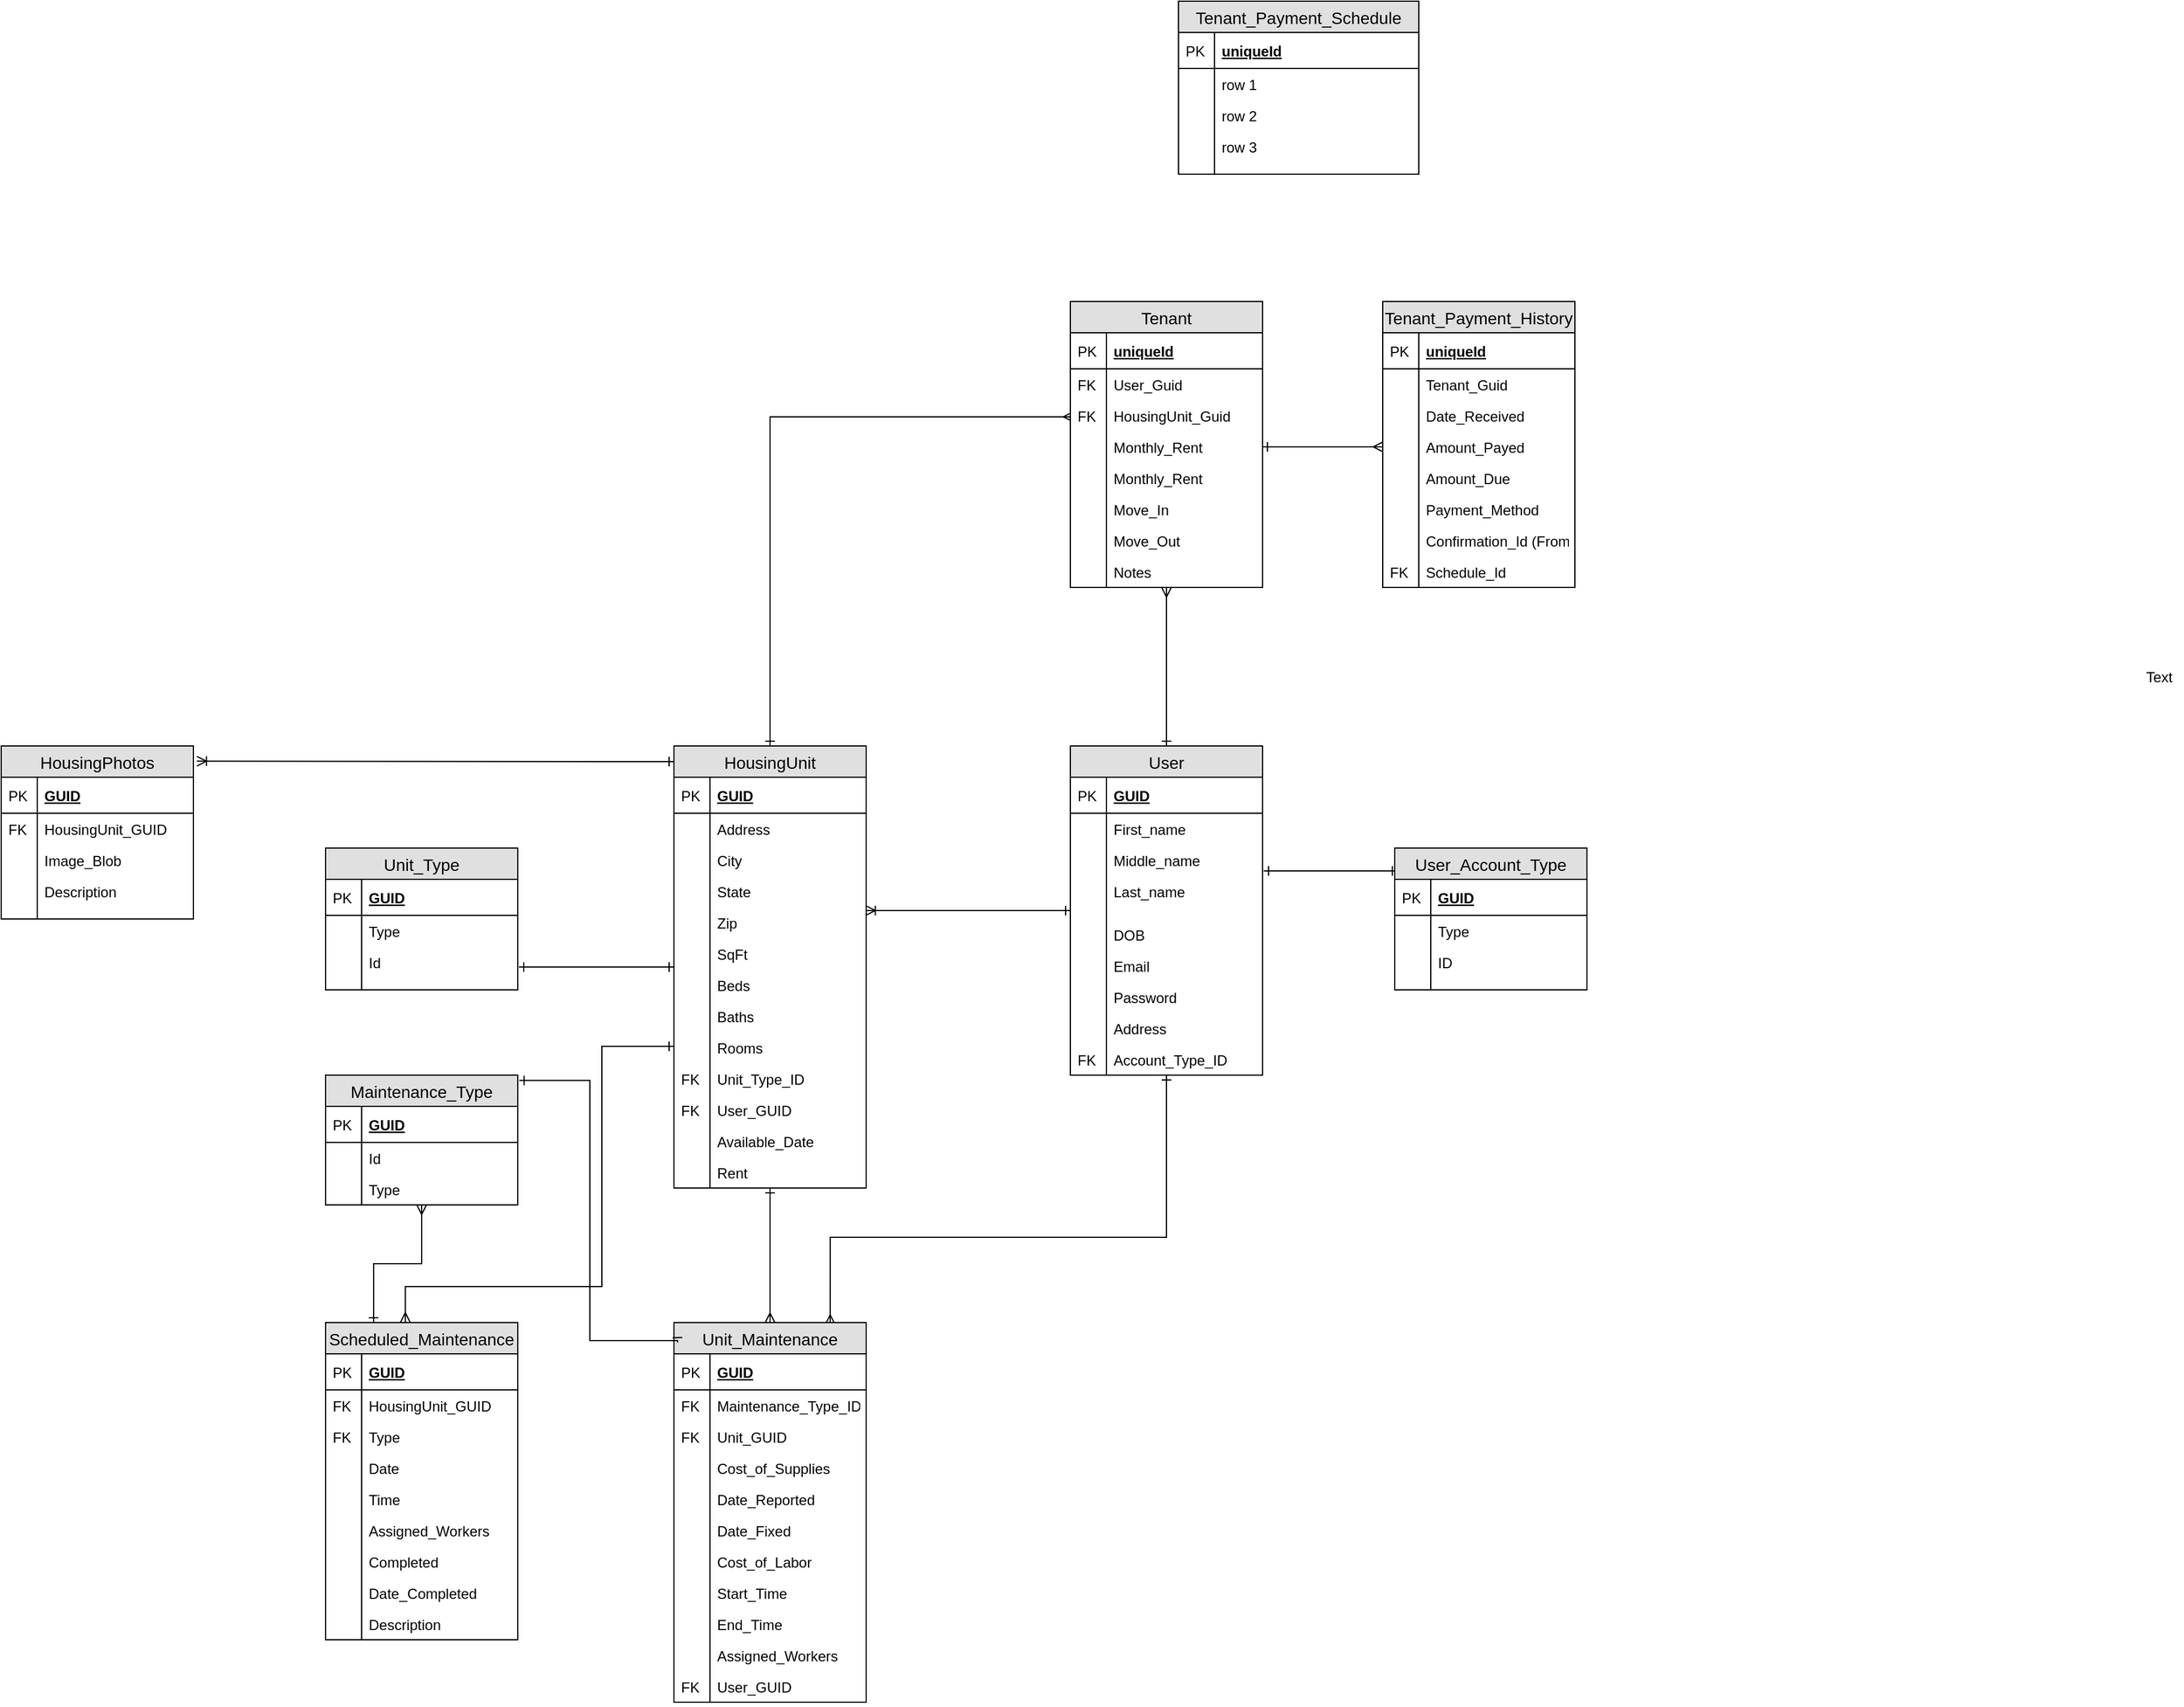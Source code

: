 <mxfile version="12.3.9" type="github" pages="1">
  <diagram id="KnrCbgfHcHc2aH7qZ3OJ" name="Page-1">
    <mxGraphModel dx="1541" dy="1559" grid="1" gridSize="10" guides="1" tooltips="1" connect="1" arrows="1" fold="1" page="1" pageScale="1" pageWidth="850" pageHeight="1100" math="0" shadow="0">
      <root>
        <mxCell id="0"/>
        <mxCell id="1" parent="0"/>
        <mxCell id="3mEz06m8wjwueaVQV1YL-37" style="edgeStyle=orthogonalEdgeStyle;rounded=0;orthogonalLoop=1;jettySize=auto;html=1;entryX=0.013;entryY=0.161;entryDx=0;entryDy=0;entryPerimeter=0;exitX=1.006;exitY=-0.154;exitDx=0;exitDy=0;exitPerimeter=0;startArrow=ERone;startFill=0;endArrow=ERone;endFill=0;" parent="1" source="3mEz06m8wjwueaVQV1YL-8" target="3mEz06m8wjwueaVQV1YL-26" edge="1">
          <mxGeometry relative="1" as="geometry"/>
        </mxCell>
        <mxCell id="3mEz06m8wjwueaVQV1YL-73" style="edgeStyle=orthogonalEdgeStyle;rounded=0;orthogonalLoop=1;jettySize=auto;html=1;startArrow=ERone;startFill=0;endArrow=ERoneToMany;endFill=0;entryX=0.998;entryY=0.115;entryDx=0;entryDy=0;entryPerimeter=0;" parent="1" source="3mEz06m8wjwueaVQV1YL-1" target="3mEz06m8wjwueaVQV1YL-49" edge="1">
          <mxGeometry relative="1" as="geometry"/>
        </mxCell>
        <mxCell id="3mEz06m8wjwueaVQV1YL-108" style="edgeStyle=orthogonalEdgeStyle;rounded=0;orthogonalLoop=1;jettySize=auto;html=1;entryX=0.813;entryY=0.005;entryDx=0;entryDy=0;entryPerimeter=0;startArrow=ERone;startFill=0;endArrow=ERmany;endFill=0;" parent="1" source="3mEz06m8wjwueaVQV1YL-1" target="3mEz06m8wjwueaVQV1YL-86" edge="1">
          <mxGeometry relative="1" as="geometry">
            <Array as="points">
              <mxPoint x="310" y="529"/>
              <mxPoint x="30" y="529"/>
            </Array>
          </mxGeometry>
        </mxCell>
        <mxCell id="gV_JKnu0QhGm8bdOi09o-18" style="edgeStyle=orthogonalEdgeStyle;rounded=0;orthogonalLoop=1;jettySize=auto;html=1;entryX=0.5;entryY=1;entryDx=0;entryDy=0;startArrow=ERone;startFill=0;endArrow=ERmany;endFill=0;" edge="1" parent="1" source="3mEz06m8wjwueaVQV1YL-1" target="gV_JKnu0QhGm8bdOi09o-1">
          <mxGeometry relative="1" as="geometry">
            <mxPoint x="290" y="-30" as="targetPoint"/>
          </mxGeometry>
        </mxCell>
        <mxCell id="3mEz06m8wjwueaVQV1YL-1" value="User" style="swimlane;fontStyle=0;childLayout=stackLayout;horizontal=1;startSize=26;fillColor=#e0e0e0;horizontalStack=0;resizeParent=1;resizeParentMax=0;resizeLast=0;collapsible=1;marginBottom=0;swimlaneFillColor=#ffffff;align=center;fontSize=14;" parent="1" vertex="1">
          <mxGeometry x="230" y="120" width="160" height="274" as="geometry"/>
        </mxCell>
        <mxCell id="3mEz06m8wjwueaVQV1YL-2" value="GUID" style="shape=partialRectangle;top=0;left=0;right=0;bottom=1;align=left;verticalAlign=middle;fillColor=none;spacingLeft=34;spacingRight=4;overflow=hidden;rotatable=0;points=[[0,0.5],[1,0.5]];portConstraint=eastwest;dropTarget=0;fontStyle=5;fontSize=12;" parent="3mEz06m8wjwueaVQV1YL-1" vertex="1">
          <mxGeometry y="26" width="160" height="30" as="geometry"/>
        </mxCell>
        <mxCell id="3mEz06m8wjwueaVQV1YL-3" value="PK" style="shape=partialRectangle;top=0;left=0;bottom=0;fillColor=none;align=left;verticalAlign=middle;spacingLeft=4;spacingRight=4;overflow=hidden;rotatable=0;points=[];portConstraint=eastwest;part=1;fontSize=12;" parent="3mEz06m8wjwueaVQV1YL-2" vertex="1" connectable="0">
          <mxGeometry width="30" height="30" as="geometry"/>
        </mxCell>
        <mxCell id="3mEz06m8wjwueaVQV1YL-4" value="First_name" style="shape=partialRectangle;top=0;left=0;right=0;bottom=0;align=left;verticalAlign=top;fillColor=none;spacingLeft=34;spacingRight=4;overflow=hidden;rotatable=0;points=[[0,0.5],[1,0.5]];portConstraint=eastwest;dropTarget=0;fontSize=12;" parent="3mEz06m8wjwueaVQV1YL-1" vertex="1">
          <mxGeometry y="56" width="160" height="26" as="geometry"/>
        </mxCell>
        <mxCell id="3mEz06m8wjwueaVQV1YL-5" value="" style="shape=partialRectangle;top=0;left=0;bottom=0;fillColor=none;align=left;verticalAlign=top;spacingLeft=4;spacingRight=4;overflow=hidden;rotatable=0;points=[];portConstraint=eastwest;part=1;fontSize=12;" parent="3mEz06m8wjwueaVQV1YL-4" vertex="1" connectable="0">
          <mxGeometry width="30" height="26" as="geometry"/>
        </mxCell>
        <mxCell id="3mEz06m8wjwueaVQV1YL-6" value="Middle_name" style="shape=partialRectangle;top=0;left=0;right=0;bottom=0;align=left;verticalAlign=top;fillColor=none;spacingLeft=34;spacingRight=4;overflow=hidden;rotatable=0;points=[[0,0.5],[1,0.5]];portConstraint=eastwest;dropTarget=0;fontSize=12;" parent="3mEz06m8wjwueaVQV1YL-1" vertex="1">
          <mxGeometry y="82" width="160" height="26" as="geometry"/>
        </mxCell>
        <mxCell id="3mEz06m8wjwueaVQV1YL-7" value="" style="shape=partialRectangle;top=0;left=0;bottom=0;fillColor=none;align=left;verticalAlign=top;spacingLeft=4;spacingRight=4;overflow=hidden;rotatable=0;points=[];portConstraint=eastwest;part=1;fontSize=12;" parent="3mEz06m8wjwueaVQV1YL-6" vertex="1" connectable="0">
          <mxGeometry width="30" height="26" as="geometry"/>
        </mxCell>
        <mxCell id="3mEz06m8wjwueaVQV1YL-8" value="Last_name" style="shape=partialRectangle;top=0;left=0;right=0;bottom=0;align=left;verticalAlign=top;fillColor=none;spacingLeft=34;spacingRight=4;overflow=hidden;rotatable=0;points=[[0,0.5],[1,0.5]];portConstraint=eastwest;dropTarget=0;fontSize=12;" parent="3mEz06m8wjwueaVQV1YL-1" vertex="1">
          <mxGeometry y="108" width="160" height="26" as="geometry"/>
        </mxCell>
        <mxCell id="3mEz06m8wjwueaVQV1YL-9" value="" style="shape=partialRectangle;top=0;left=0;bottom=0;fillColor=none;align=left;verticalAlign=top;spacingLeft=4;spacingRight=4;overflow=hidden;rotatable=0;points=[];portConstraint=eastwest;part=1;fontSize=12;" parent="3mEz06m8wjwueaVQV1YL-8" vertex="1" connectable="0">
          <mxGeometry width="30" height="26" as="geometry"/>
        </mxCell>
        <mxCell id="3mEz06m8wjwueaVQV1YL-10" value="" style="shape=partialRectangle;top=0;left=0;right=0;bottom=0;align=left;verticalAlign=top;fillColor=none;spacingLeft=34;spacingRight=4;overflow=hidden;rotatable=0;points=[[0,0.5],[1,0.5]];portConstraint=eastwest;dropTarget=0;fontSize=12;" parent="3mEz06m8wjwueaVQV1YL-1" vertex="1">
          <mxGeometry y="134" width="160" height="10" as="geometry"/>
        </mxCell>
        <mxCell id="3mEz06m8wjwueaVQV1YL-11" value="" style="shape=partialRectangle;top=0;left=0;bottom=0;fillColor=none;align=left;verticalAlign=top;spacingLeft=4;spacingRight=4;overflow=hidden;rotatable=0;points=[];portConstraint=eastwest;part=1;fontSize=12;" parent="3mEz06m8wjwueaVQV1YL-10" vertex="1" connectable="0">
          <mxGeometry width="30" height="10" as="geometry"/>
        </mxCell>
        <mxCell id="3mEz06m8wjwueaVQV1YL-16" value="DOB" style="shape=partialRectangle;top=0;left=0;right=0;bottom=0;align=left;verticalAlign=top;fillColor=none;spacingLeft=34;spacingRight=4;overflow=hidden;rotatable=0;points=[[0,0.5],[1,0.5]];portConstraint=eastwest;dropTarget=0;fontSize=12;" parent="3mEz06m8wjwueaVQV1YL-1" vertex="1">
          <mxGeometry y="144" width="160" height="26" as="geometry"/>
        </mxCell>
        <mxCell id="3mEz06m8wjwueaVQV1YL-17" value="" style="shape=partialRectangle;top=0;left=0;bottom=0;fillColor=none;align=left;verticalAlign=top;spacingLeft=4;spacingRight=4;overflow=hidden;rotatable=0;points=[];portConstraint=eastwest;part=1;fontSize=12;" parent="3mEz06m8wjwueaVQV1YL-16" vertex="1" connectable="0">
          <mxGeometry width="30" height="26" as="geometry"/>
        </mxCell>
        <mxCell id="3mEz06m8wjwueaVQV1YL-18" value="Email" style="shape=partialRectangle;top=0;left=0;right=0;bottom=0;align=left;verticalAlign=top;fillColor=none;spacingLeft=34;spacingRight=4;overflow=hidden;rotatable=0;points=[[0,0.5],[1,0.5]];portConstraint=eastwest;dropTarget=0;fontSize=12;" parent="3mEz06m8wjwueaVQV1YL-1" vertex="1">
          <mxGeometry y="170" width="160" height="26" as="geometry"/>
        </mxCell>
        <mxCell id="3mEz06m8wjwueaVQV1YL-19" value="" style="shape=partialRectangle;top=0;left=0;bottom=0;fillColor=none;align=left;verticalAlign=top;spacingLeft=4;spacingRight=4;overflow=hidden;rotatable=0;points=[];portConstraint=eastwest;part=1;fontSize=12;" parent="3mEz06m8wjwueaVQV1YL-18" vertex="1" connectable="0">
          <mxGeometry width="30" height="26" as="geometry"/>
        </mxCell>
        <mxCell id="3mEz06m8wjwueaVQV1YL-20" value="Password" style="shape=partialRectangle;top=0;left=0;right=0;bottom=0;align=left;verticalAlign=top;fillColor=none;spacingLeft=34;spacingRight=4;overflow=hidden;rotatable=0;points=[[0,0.5],[1,0.5]];portConstraint=eastwest;dropTarget=0;fontSize=12;" parent="3mEz06m8wjwueaVQV1YL-1" vertex="1">
          <mxGeometry y="196" width="160" height="26" as="geometry"/>
        </mxCell>
        <mxCell id="3mEz06m8wjwueaVQV1YL-21" value="" style="shape=partialRectangle;top=0;left=0;bottom=0;fillColor=none;align=left;verticalAlign=top;spacingLeft=4;spacingRight=4;overflow=hidden;rotatable=0;points=[];portConstraint=eastwest;part=1;fontSize=12;" parent="3mEz06m8wjwueaVQV1YL-20" vertex="1" connectable="0">
          <mxGeometry width="30" height="26" as="geometry"/>
        </mxCell>
        <mxCell id="3mEz06m8wjwueaVQV1YL-22" value="Address" style="shape=partialRectangle;top=0;left=0;right=0;bottom=0;align=left;verticalAlign=top;fillColor=none;spacingLeft=34;spacingRight=4;overflow=hidden;rotatable=0;points=[[0,0.5],[1,0.5]];portConstraint=eastwest;dropTarget=0;fontSize=12;" parent="3mEz06m8wjwueaVQV1YL-1" vertex="1">
          <mxGeometry y="222" width="160" height="26" as="geometry"/>
        </mxCell>
        <mxCell id="3mEz06m8wjwueaVQV1YL-23" value="" style="shape=partialRectangle;top=0;left=0;bottom=0;fillColor=none;align=left;verticalAlign=top;spacingLeft=4;spacingRight=4;overflow=hidden;rotatable=0;points=[];portConstraint=eastwest;part=1;fontSize=12;" parent="3mEz06m8wjwueaVQV1YL-22" vertex="1" connectable="0">
          <mxGeometry width="30" height="26" as="geometry"/>
        </mxCell>
        <mxCell id="3mEz06m8wjwueaVQV1YL-24" value="Account_Type_ID" style="shape=partialRectangle;top=0;left=0;right=0;bottom=0;align=left;verticalAlign=top;fillColor=none;spacingLeft=34;spacingRight=4;overflow=hidden;rotatable=0;points=[[0,0.5],[1,0.5]];portConstraint=eastwest;dropTarget=0;fontSize=12;" parent="3mEz06m8wjwueaVQV1YL-1" vertex="1">
          <mxGeometry y="248" width="160" height="26" as="geometry"/>
        </mxCell>
        <mxCell id="3mEz06m8wjwueaVQV1YL-25" value="FK" style="shape=partialRectangle;top=0;left=0;bottom=0;fillColor=none;align=left;verticalAlign=top;spacingLeft=4;spacingRight=4;overflow=hidden;rotatable=0;points=[];portConstraint=eastwest;part=1;fontSize=12;" parent="3mEz06m8wjwueaVQV1YL-24" vertex="1" connectable="0">
          <mxGeometry width="30" height="26" as="geometry"/>
        </mxCell>
        <mxCell id="3mEz06m8wjwueaVQV1YL-26" value="User_Account_Type" style="swimlane;fontStyle=0;childLayout=stackLayout;horizontal=1;startSize=26;fillColor=#e0e0e0;horizontalStack=0;resizeParent=1;resizeParentMax=0;resizeLast=0;collapsible=1;marginBottom=0;swimlaneFillColor=#ffffff;align=center;fontSize=14;" parent="1" vertex="1">
          <mxGeometry x="500" y="205" width="160" height="118" as="geometry"/>
        </mxCell>
        <mxCell id="3mEz06m8wjwueaVQV1YL-27" value="GUID" style="shape=partialRectangle;top=0;left=0;right=0;bottom=1;align=left;verticalAlign=middle;fillColor=none;spacingLeft=34;spacingRight=4;overflow=hidden;rotatable=0;points=[[0,0.5],[1,0.5]];portConstraint=eastwest;dropTarget=0;fontStyle=5;fontSize=12;" parent="3mEz06m8wjwueaVQV1YL-26" vertex="1">
          <mxGeometry y="26" width="160" height="30" as="geometry"/>
        </mxCell>
        <mxCell id="3mEz06m8wjwueaVQV1YL-28" value="PK" style="shape=partialRectangle;top=0;left=0;bottom=0;fillColor=none;align=left;verticalAlign=middle;spacingLeft=4;spacingRight=4;overflow=hidden;rotatable=0;points=[];portConstraint=eastwest;part=1;fontSize=12;" parent="3mEz06m8wjwueaVQV1YL-27" vertex="1" connectable="0">
          <mxGeometry width="30" height="30" as="geometry"/>
        </mxCell>
        <mxCell id="3mEz06m8wjwueaVQV1YL-29" value="Type" style="shape=partialRectangle;top=0;left=0;right=0;bottom=0;align=left;verticalAlign=top;fillColor=none;spacingLeft=34;spacingRight=4;overflow=hidden;rotatable=0;points=[[0,0.5],[1,0.5]];portConstraint=eastwest;dropTarget=0;fontSize=12;" parent="3mEz06m8wjwueaVQV1YL-26" vertex="1">
          <mxGeometry y="56" width="160" height="26" as="geometry"/>
        </mxCell>
        <mxCell id="3mEz06m8wjwueaVQV1YL-30" value="" style="shape=partialRectangle;top=0;left=0;bottom=0;fillColor=none;align=left;verticalAlign=top;spacingLeft=4;spacingRight=4;overflow=hidden;rotatable=0;points=[];portConstraint=eastwest;part=1;fontSize=12;" parent="3mEz06m8wjwueaVQV1YL-29" vertex="1" connectable="0">
          <mxGeometry width="30" height="26" as="geometry"/>
        </mxCell>
        <mxCell id="3mEz06m8wjwueaVQV1YL-31" value="ID" style="shape=partialRectangle;top=0;left=0;right=0;bottom=0;align=left;verticalAlign=top;fillColor=none;spacingLeft=34;spacingRight=4;overflow=hidden;rotatable=0;points=[[0,0.5],[1,0.5]];portConstraint=eastwest;dropTarget=0;fontSize=12;" parent="3mEz06m8wjwueaVQV1YL-26" vertex="1">
          <mxGeometry y="82" width="160" height="26" as="geometry"/>
        </mxCell>
        <mxCell id="3mEz06m8wjwueaVQV1YL-32" value="" style="shape=partialRectangle;top=0;left=0;bottom=0;fillColor=none;align=left;verticalAlign=top;spacingLeft=4;spacingRight=4;overflow=hidden;rotatable=0;points=[];portConstraint=eastwest;part=1;fontSize=12;" parent="3mEz06m8wjwueaVQV1YL-31" vertex="1" connectable="0">
          <mxGeometry width="30" height="26" as="geometry"/>
        </mxCell>
        <mxCell id="3mEz06m8wjwueaVQV1YL-35" value="" style="shape=partialRectangle;top=0;left=0;right=0;bottom=0;align=left;verticalAlign=top;fillColor=none;spacingLeft=34;spacingRight=4;overflow=hidden;rotatable=0;points=[[0,0.5],[1,0.5]];portConstraint=eastwest;dropTarget=0;fontSize=12;" parent="3mEz06m8wjwueaVQV1YL-26" vertex="1">
          <mxGeometry y="108" width="160" height="10" as="geometry"/>
        </mxCell>
        <mxCell id="3mEz06m8wjwueaVQV1YL-36" value="" style="shape=partialRectangle;top=0;left=0;bottom=0;fillColor=none;align=left;verticalAlign=top;spacingLeft=4;spacingRight=4;overflow=hidden;rotatable=0;points=[];portConstraint=eastwest;part=1;fontSize=12;" parent="3mEz06m8wjwueaVQV1YL-35" vertex="1" connectable="0">
          <mxGeometry width="30" height="10" as="geometry"/>
        </mxCell>
        <mxCell id="3mEz06m8wjwueaVQV1YL-85" style="edgeStyle=orthogonalEdgeStyle;rounded=0;orthogonalLoop=1;jettySize=auto;html=1;startArrow=ERone;startFill=0;endArrow=ERone;endFill=0;" parent="1" source="3mEz06m8wjwueaVQV1YL-38" edge="1">
          <mxGeometry relative="1" as="geometry">
            <mxPoint x="-229" y="304" as="targetPoint"/>
          </mxGeometry>
        </mxCell>
        <mxCell id="3mEz06m8wjwueaVQV1YL-107" style="edgeStyle=orthogonalEdgeStyle;rounded=0;orthogonalLoop=1;jettySize=auto;html=1;entryX=0.5;entryY=0;entryDx=0;entryDy=0;startArrow=ERone;startFill=0;endArrow=ERmany;endFill=0;" parent="1" source="3mEz06m8wjwueaVQV1YL-38" target="3mEz06m8wjwueaVQV1YL-86" edge="1">
          <mxGeometry relative="1" as="geometry"/>
        </mxCell>
        <mxCell id="3mEz06m8wjwueaVQV1YL-147" style="edgeStyle=orthogonalEdgeStyle;rounded=0;orthogonalLoop=1;jettySize=auto;html=1;entryX=0.415;entryY=-0.001;entryDx=0;entryDy=0;entryPerimeter=0;startArrow=ERone;startFill=0;endArrow=ERmany;endFill=0;" parent="1" source="3mEz06m8wjwueaVQV1YL-38" target="3mEz06m8wjwueaVQV1YL-125" edge="1">
          <mxGeometry relative="1" as="geometry">
            <Array as="points">
              <mxPoint x="-160" y="370"/>
              <mxPoint x="-160" y="570"/>
              <mxPoint x="-324" y="570"/>
            </Array>
          </mxGeometry>
        </mxCell>
        <mxCell id="3mEz06m8wjwueaVQV1YL-161" style="edgeStyle=orthogonalEdgeStyle;rounded=0;orthogonalLoop=1;jettySize=auto;html=1;entryX=1.018;entryY=0.088;entryDx=0;entryDy=0;entryPerimeter=0;startArrow=ERone;startFill=0;endArrow=ERoneToMany;endFill=0;" parent="1" source="3mEz06m8wjwueaVQV1YL-38" target="3mEz06m8wjwueaVQV1YL-150" edge="1">
          <mxGeometry relative="1" as="geometry">
            <Array as="points">
              <mxPoint x="-150" y="133"/>
              <mxPoint x="-150" y="133"/>
            </Array>
          </mxGeometry>
        </mxCell>
        <mxCell id="gV_JKnu0QhGm8bdOi09o-19" style="edgeStyle=orthogonalEdgeStyle;rounded=0;orthogonalLoop=1;jettySize=auto;html=1;entryX=0.013;entryY=1.538;entryDx=0;entryDy=0;entryPerimeter=0;startArrow=ERone;startFill=0;endArrow=ERmany;endFill=0;exitX=0.5;exitY=0;exitDx=0;exitDy=0;" edge="1" parent="1" source="3mEz06m8wjwueaVQV1YL-38" target="gV_JKnu0QhGm8bdOi09o-4">
          <mxGeometry relative="1" as="geometry"/>
        </mxCell>
        <mxCell id="3mEz06m8wjwueaVQV1YL-38" value="HousingUnit" style="swimlane;fontStyle=0;childLayout=stackLayout;horizontal=1;startSize=26;fillColor=#e0e0e0;horizontalStack=0;resizeParent=1;resizeParentMax=0;resizeLast=0;collapsible=1;marginBottom=0;swimlaneFillColor=#ffffff;align=center;fontSize=14;" parent="1" vertex="1">
          <mxGeometry x="-100" y="120" width="160" height="368" as="geometry"/>
        </mxCell>
        <mxCell id="3mEz06m8wjwueaVQV1YL-39" value="GUID" style="shape=partialRectangle;top=0;left=0;right=0;bottom=1;align=left;verticalAlign=middle;fillColor=none;spacingLeft=34;spacingRight=4;overflow=hidden;rotatable=0;points=[[0,0.5],[1,0.5]];portConstraint=eastwest;dropTarget=0;fontStyle=5;fontSize=12;" parent="3mEz06m8wjwueaVQV1YL-38" vertex="1">
          <mxGeometry y="26" width="160" height="30" as="geometry"/>
        </mxCell>
        <mxCell id="3mEz06m8wjwueaVQV1YL-40" value="PK" style="shape=partialRectangle;top=0;left=0;bottom=0;fillColor=none;align=left;verticalAlign=middle;spacingLeft=4;spacingRight=4;overflow=hidden;rotatable=0;points=[];portConstraint=eastwest;part=1;fontSize=12;" parent="3mEz06m8wjwueaVQV1YL-39" vertex="1" connectable="0">
          <mxGeometry width="30" height="30" as="geometry"/>
        </mxCell>
        <mxCell id="3mEz06m8wjwueaVQV1YL-41" value="Address" style="shape=partialRectangle;top=0;left=0;right=0;bottom=0;align=left;verticalAlign=top;fillColor=none;spacingLeft=34;spacingRight=4;overflow=hidden;rotatable=0;points=[[0,0.5],[1,0.5]];portConstraint=eastwest;dropTarget=0;fontSize=12;" parent="3mEz06m8wjwueaVQV1YL-38" vertex="1">
          <mxGeometry y="56" width="160" height="26" as="geometry"/>
        </mxCell>
        <mxCell id="3mEz06m8wjwueaVQV1YL-42" value="" style="shape=partialRectangle;top=0;left=0;bottom=0;fillColor=none;align=left;verticalAlign=top;spacingLeft=4;spacingRight=4;overflow=hidden;rotatable=0;points=[];portConstraint=eastwest;part=1;fontSize=12;" parent="3mEz06m8wjwueaVQV1YL-41" vertex="1" connectable="0">
          <mxGeometry width="30" height="26" as="geometry"/>
        </mxCell>
        <mxCell id="3mEz06m8wjwueaVQV1YL-43" value="City" style="shape=partialRectangle;top=0;left=0;right=0;bottom=0;align=left;verticalAlign=top;fillColor=none;spacingLeft=34;spacingRight=4;overflow=hidden;rotatable=0;points=[[0,0.5],[1,0.5]];portConstraint=eastwest;dropTarget=0;fontSize=12;" parent="3mEz06m8wjwueaVQV1YL-38" vertex="1">
          <mxGeometry y="82" width="160" height="26" as="geometry"/>
        </mxCell>
        <mxCell id="3mEz06m8wjwueaVQV1YL-44" value="" style="shape=partialRectangle;top=0;left=0;bottom=0;fillColor=none;align=left;verticalAlign=top;spacingLeft=4;spacingRight=4;overflow=hidden;rotatable=0;points=[];portConstraint=eastwest;part=1;fontSize=12;" parent="3mEz06m8wjwueaVQV1YL-43" vertex="1" connectable="0">
          <mxGeometry width="30" height="26" as="geometry"/>
        </mxCell>
        <mxCell id="3mEz06m8wjwueaVQV1YL-45" value="State" style="shape=partialRectangle;top=0;left=0;right=0;bottom=0;align=left;verticalAlign=top;fillColor=none;spacingLeft=34;spacingRight=4;overflow=hidden;rotatable=0;points=[[0,0.5],[1,0.5]];portConstraint=eastwest;dropTarget=0;fontSize=12;" parent="3mEz06m8wjwueaVQV1YL-38" vertex="1">
          <mxGeometry y="108" width="160" height="26" as="geometry"/>
        </mxCell>
        <mxCell id="3mEz06m8wjwueaVQV1YL-46" value="" style="shape=partialRectangle;top=0;left=0;bottom=0;fillColor=none;align=left;verticalAlign=top;spacingLeft=4;spacingRight=4;overflow=hidden;rotatable=0;points=[];portConstraint=eastwest;part=1;fontSize=12;" parent="3mEz06m8wjwueaVQV1YL-45" vertex="1" connectable="0">
          <mxGeometry width="30" height="26" as="geometry"/>
        </mxCell>
        <mxCell id="3mEz06m8wjwueaVQV1YL-49" value="Zip" style="shape=partialRectangle;top=0;left=0;right=0;bottom=0;align=left;verticalAlign=top;fillColor=none;spacingLeft=34;spacingRight=4;overflow=hidden;rotatable=0;points=[[0,0.5],[1,0.5]];portConstraint=eastwest;dropTarget=0;fontSize=12;" parent="3mEz06m8wjwueaVQV1YL-38" vertex="1">
          <mxGeometry y="134" width="160" height="26" as="geometry"/>
        </mxCell>
        <mxCell id="3mEz06m8wjwueaVQV1YL-50" value="" style="shape=partialRectangle;top=0;left=0;bottom=0;fillColor=none;align=left;verticalAlign=top;spacingLeft=4;spacingRight=4;overflow=hidden;rotatable=0;points=[];portConstraint=eastwest;part=1;fontSize=12;" parent="3mEz06m8wjwueaVQV1YL-49" vertex="1" connectable="0">
          <mxGeometry width="30" height="26" as="geometry"/>
        </mxCell>
        <mxCell id="3mEz06m8wjwueaVQV1YL-51" value="SqFt" style="shape=partialRectangle;top=0;left=0;right=0;bottom=0;align=left;verticalAlign=top;fillColor=none;spacingLeft=34;spacingRight=4;overflow=hidden;rotatable=0;points=[[0,0.5],[1,0.5]];portConstraint=eastwest;dropTarget=0;fontSize=12;" parent="3mEz06m8wjwueaVQV1YL-38" vertex="1">
          <mxGeometry y="160" width="160" height="26" as="geometry"/>
        </mxCell>
        <mxCell id="3mEz06m8wjwueaVQV1YL-52" value="" style="shape=partialRectangle;top=0;left=0;bottom=0;fillColor=none;align=left;verticalAlign=top;spacingLeft=4;spacingRight=4;overflow=hidden;rotatable=0;points=[];portConstraint=eastwest;part=1;fontSize=12;" parent="3mEz06m8wjwueaVQV1YL-51" vertex="1" connectable="0">
          <mxGeometry width="30" height="26" as="geometry"/>
        </mxCell>
        <mxCell id="3mEz06m8wjwueaVQV1YL-53" value="Beds" style="shape=partialRectangle;top=0;left=0;right=0;bottom=0;align=left;verticalAlign=top;fillColor=none;spacingLeft=34;spacingRight=4;overflow=hidden;rotatable=0;points=[[0,0.5],[1,0.5]];portConstraint=eastwest;dropTarget=0;fontSize=12;" parent="3mEz06m8wjwueaVQV1YL-38" vertex="1">
          <mxGeometry y="186" width="160" height="26" as="geometry"/>
        </mxCell>
        <mxCell id="3mEz06m8wjwueaVQV1YL-54" value="" style="shape=partialRectangle;top=0;left=0;bottom=0;fillColor=none;align=left;verticalAlign=top;spacingLeft=4;spacingRight=4;overflow=hidden;rotatable=0;points=[];portConstraint=eastwest;part=1;fontSize=12;" parent="3mEz06m8wjwueaVQV1YL-53" vertex="1" connectable="0">
          <mxGeometry width="30" height="26" as="geometry"/>
        </mxCell>
        <mxCell id="3mEz06m8wjwueaVQV1YL-55" value="Baths" style="shape=partialRectangle;top=0;left=0;right=0;bottom=0;align=left;verticalAlign=top;fillColor=none;spacingLeft=34;spacingRight=4;overflow=hidden;rotatable=0;points=[[0,0.5],[1,0.5]];portConstraint=eastwest;dropTarget=0;fontSize=12;" parent="3mEz06m8wjwueaVQV1YL-38" vertex="1">
          <mxGeometry y="212" width="160" height="26" as="geometry"/>
        </mxCell>
        <mxCell id="3mEz06m8wjwueaVQV1YL-56" value="" style="shape=partialRectangle;top=0;left=0;bottom=0;fillColor=none;align=left;verticalAlign=top;spacingLeft=4;spacingRight=4;overflow=hidden;rotatable=0;points=[];portConstraint=eastwest;part=1;fontSize=12;" parent="3mEz06m8wjwueaVQV1YL-55" vertex="1" connectable="0">
          <mxGeometry width="30" height="26" as="geometry"/>
        </mxCell>
        <mxCell id="3mEz06m8wjwueaVQV1YL-57" value="Rooms" style="shape=partialRectangle;top=0;left=0;right=0;bottom=0;align=left;verticalAlign=top;fillColor=none;spacingLeft=34;spacingRight=4;overflow=hidden;rotatable=0;points=[[0,0.5],[1,0.5]];portConstraint=eastwest;dropTarget=0;fontSize=12;" parent="3mEz06m8wjwueaVQV1YL-38" vertex="1">
          <mxGeometry y="238" width="160" height="26" as="geometry"/>
        </mxCell>
        <mxCell id="3mEz06m8wjwueaVQV1YL-58" value="" style="shape=partialRectangle;top=0;left=0;bottom=0;fillColor=none;align=left;verticalAlign=top;spacingLeft=4;spacingRight=4;overflow=hidden;rotatable=0;points=[];portConstraint=eastwest;part=1;fontSize=12;" parent="3mEz06m8wjwueaVQV1YL-57" vertex="1" connectable="0">
          <mxGeometry width="30" height="26" as="geometry"/>
        </mxCell>
        <mxCell id="3mEz06m8wjwueaVQV1YL-59" value="Unit_Type_ID" style="shape=partialRectangle;top=0;left=0;right=0;bottom=0;align=left;verticalAlign=top;fillColor=none;spacingLeft=34;spacingRight=4;overflow=hidden;rotatable=0;points=[[0,0.5],[1,0.5]];portConstraint=eastwest;dropTarget=0;fontSize=12;" parent="3mEz06m8wjwueaVQV1YL-38" vertex="1">
          <mxGeometry y="264" width="160" height="26" as="geometry"/>
        </mxCell>
        <mxCell id="3mEz06m8wjwueaVQV1YL-60" value="FK" style="shape=partialRectangle;top=0;left=0;bottom=0;fillColor=none;align=left;verticalAlign=top;spacingLeft=4;spacingRight=4;overflow=hidden;rotatable=0;points=[];portConstraint=eastwest;part=1;fontSize=12;" parent="3mEz06m8wjwueaVQV1YL-59" vertex="1" connectable="0">
          <mxGeometry width="30" height="26" as="geometry"/>
        </mxCell>
        <mxCell id="3mEz06m8wjwueaVQV1YL-67" value="User_GUID" style="shape=partialRectangle;top=0;left=0;right=0;bottom=0;align=left;verticalAlign=top;fillColor=none;spacingLeft=34;spacingRight=4;overflow=hidden;rotatable=0;points=[[0,0.5],[1,0.5]];portConstraint=eastwest;dropTarget=0;fontSize=12;" parent="3mEz06m8wjwueaVQV1YL-38" vertex="1">
          <mxGeometry y="290" width="160" height="26" as="geometry"/>
        </mxCell>
        <mxCell id="3mEz06m8wjwueaVQV1YL-68" value="FK" style="shape=partialRectangle;top=0;left=0;bottom=0;fillColor=none;align=left;verticalAlign=top;spacingLeft=4;spacingRight=4;overflow=hidden;rotatable=0;points=[];portConstraint=eastwest;part=1;fontSize=12;" parent="3mEz06m8wjwueaVQV1YL-67" vertex="1" connectable="0">
          <mxGeometry width="30" height="26" as="geometry"/>
        </mxCell>
        <mxCell id="3mEz06m8wjwueaVQV1YL-69" value="Available_Date" style="shape=partialRectangle;top=0;left=0;right=0;bottom=0;align=left;verticalAlign=top;fillColor=none;spacingLeft=34;spacingRight=4;overflow=hidden;rotatable=0;points=[[0,0.5],[1,0.5]];portConstraint=eastwest;dropTarget=0;fontSize=12;" parent="3mEz06m8wjwueaVQV1YL-38" vertex="1">
          <mxGeometry y="316" width="160" height="26" as="geometry"/>
        </mxCell>
        <mxCell id="3mEz06m8wjwueaVQV1YL-70" value="" style="shape=partialRectangle;top=0;left=0;bottom=0;fillColor=none;align=left;verticalAlign=top;spacingLeft=4;spacingRight=4;overflow=hidden;rotatable=0;points=[];portConstraint=eastwest;part=1;fontSize=12;" parent="3mEz06m8wjwueaVQV1YL-69" vertex="1" connectable="0">
          <mxGeometry width="30" height="26" as="geometry"/>
        </mxCell>
        <mxCell id="3mEz06m8wjwueaVQV1YL-71" value="Rent" style="shape=partialRectangle;top=0;left=0;right=0;bottom=0;align=left;verticalAlign=top;fillColor=none;spacingLeft=34;spacingRight=4;overflow=hidden;rotatable=0;points=[[0,0.5],[1,0.5]];portConstraint=eastwest;dropTarget=0;fontSize=12;" parent="3mEz06m8wjwueaVQV1YL-38" vertex="1">
          <mxGeometry y="342" width="160" height="26" as="geometry"/>
        </mxCell>
        <mxCell id="3mEz06m8wjwueaVQV1YL-72" value="" style="shape=partialRectangle;top=0;left=0;bottom=0;fillColor=none;align=left;verticalAlign=top;spacingLeft=4;spacingRight=4;overflow=hidden;rotatable=0;points=[];portConstraint=eastwest;part=1;fontSize=12;" parent="3mEz06m8wjwueaVQV1YL-71" vertex="1" connectable="0">
          <mxGeometry width="30" height="26" as="geometry"/>
        </mxCell>
        <mxCell id="3mEz06m8wjwueaVQV1YL-74" value="Unit_Type" style="swimlane;fontStyle=0;childLayout=stackLayout;horizontal=1;startSize=26;fillColor=#e0e0e0;horizontalStack=0;resizeParent=1;resizeParentMax=0;resizeLast=0;collapsible=1;marginBottom=0;swimlaneFillColor=#ffffff;align=center;fontSize=14;" parent="1" vertex="1">
          <mxGeometry x="-390" y="205" width="160" height="118" as="geometry"/>
        </mxCell>
        <mxCell id="3mEz06m8wjwueaVQV1YL-75" value="GUID" style="shape=partialRectangle;top=0;left=0;right=0;bottom=1;align=left;verticalAlign=middle;fillColor=none;spacingLeft=34;spacingRight=4;overflow=hidden;rotatable=0;points=[[0,0.5],[1,0.5]];portConstraint=eastwest;dropTarget=0;fontStyle=5;fontSize=12;" parent="3mEz06m8wjwueaVQV1YL-74" vertex="1">
          <mxGeometry y="26" width="160" height="30" as="geometry"/>
        </mxCell>
        <mxCell id="3mEz06m8wjwueaVQV1YL-76" value="PK" style="shape=partialRectangle;top=0;left=0;bottom=0;fillColor=none;align=left;verticalAlign=middle;spacingLeft=4;spacingRight=4;overflow=hidden;rotatable=0;points=[];portConstraint=eastwest;part=1;fontSize=12;" parent="3mEz06m8wjwueaVQV1YL-75" vertex="1" connectable="0">
          <mxGeometry width="30" height="30" as="geometry"/>
        </mxCell>
        <mxCell id="3mEz06m8wjwueaVQV1YL-77" value="Type" style="shape=partialRectangle;top=0;left=0;right=0;bottom=0;align=left;verticalAlign=top;fillColor=none;spacingLeft=34;spacingRight=4;overflow=hidden;rotatable=0;points=[[0,0.5],[1,0.5]];portConstraint=eastwest;dropTarget=0;fontSize=12;" parent="3mEz06m8wjwueaVQV1YL-74" vertex="1">
          <mxGeometry y="56" width="160" height="26" as="geometry"/>
        </mxCell>
        <mxCell id="3mEz06m8wjwueaVQV1YL-78" value="" style="shape=partialRectangle;top=0;left=0;bottom=0;fillColor=none;align=left;verticalAlign=top;spacingLeft=4;spacingRight=4;overflow=hidden;rotatable=0;points=[];portConstraint=eastwest;part=1;fontSize=12;" parent="3mEz06m8wjwueaVQV1YL-77" vertex="1" connectable="0">
          <mxGeometry width="30" height="26" as="geometry"/>
        </mxCell>
        <mxCell id="3mEz06m8wjwueaVQV1YL-79" value="Id" style="shape=partialRectangle;top=0;left=0;right=0;bottom=0;align=left;verticalAlign=top;fillColor=none;spacingLeft=34;spacingRight=4;overflow=hidden;rotatable=0;points=[[0,0.5],[1,0.5]];portConstraint=eastwest;dropTarget=0;fontSize=12;" parent="3mEz06m8wjwueaVQV1YL-74" vertex="1">
          <mxGeometry y="82" width="160" height="26" as="geometry"/>
        </mxCell>
        <mxCell id="3mEz06m8wjwueaVQV1YL-80" value="" style="shape=partialRectangle;top=0;left=0;bottom=0;fillColor=none;align=left;verticalAlign=top;spacingLeft=4;spacingRight=4;overflow=hidden;rotatable=0;points=[];portConstraint=eastwest;part=1;fontSize=12;" parent="3mEz06m8wjwueaVQV1YL-79" vertex="1" connectable="0">
          <mxGeometry width="30" height="26" as="geometry"/>
        </mxCell>
        <mxCell id="3mEz06m8wjwueaVQV1YL-83" value="" style="shape=partialRectangle;top=0;left=0;right=0;bottom=0;align=left;verticalAlign=top;fillColor=none;spacingLeft=34;spacingRight=4;overflow=hidden;rotatable=0;points=[[0,0.5],[1,0.5]];portConstraint=eastwest;dropTarget=0;fontSize=12;" parent="3mEz06m8wjwueaVQV1YL-74" vertex="1">
          <mxGeometry y="108" width="160" height="10" as="geometry"/>
        </mxCell>
        <mxCell id="3mEz06m8wjwueaVQV1YL-84" value="" style="shape=partialRectangle;top=0;left=0;bottom=0;fillColor=none;align=left;verticalAlign=top;spacingLeft=4;spacingRight=4;overflow=hidden;rotatable=0;points=[];portConstraint=eastwest;part=1;fontSize=12;" parent="3mEz06m8wjwueaVQV1YL-83" vertex="1" connectable="0">
          <mxGeometry width="30" height="10" as="geometry"/>
        </mxCell>
        <mxCell id="3mEz06m8wjwueaVQV1YL-86" value="Unit_Maintenance" style="swimlane;fontStyle=0;childLayout=stackLayout;horizontal=1;startSize=26;fillColor=#e0e0e0;horizontalStack=0;resizeParent=1;resizeParentMax=0;resizeLast=0;collapsible=1;marginBottom=0;swimlaneFillColor=#ffffff;align=center;fontSize=14;" parent="1" vertex="1">
          <mxGeometry x="-100" y="600" width="160" height="316" as="geometry"/>
        </mxCell>
        <mxCell id="3mEz06m8wjwueaVQV1YL-87" value="GUID" style="shape=partialRectangle;top=0;left=0;right=0;bottom=1;align=left;verticalAlign=middle;fillColor=none;spacingLeft=34;spacingRight=4;overflow=hidden;rotatable=0;points=[[0,0.5],[1,0.5]];portConstraint=eastwest;dropTarget=0;fontStyle=5;fontSize=12;" parent="3mEz06m8wjwueaVQV1YL-86" vertex="1">
          <mxGeometry y="26" width="160" height="30" as="geometry"/>
        </mxCell>
        <mxCell id="3mEz06m8wjwueaVQV1YL-88" value="PK" style="shape=partialRectangle;top=0;left=0;bottom=0;fillColor=none;align=left;verticalAlign=middle;spacingLeft=4;spacingRight=4;overflow=hidden;rotatable=0;points=[];portConstraint=eastwest;part=1;fontSize=12;" parent="3mEz06m8wjwueaVQV1YL-87" vertex="1" connectable="0">
          <mxGeometry width="30" height="30" as="geometry"/>
        </mxCell>
        <mxCell id="3mEz06m8wjwueaVQV1YL-89" value="Maintenance_Type_ID" style="shape=partialRectangle;top=0;left=0;right=0;bottom=0;align=left;verticalAlign=top;fillColor=none;spacingLeft=34;spacingRight=4;overflow=hidden;rotatable=0;points=[[0,0.5],[1,0.5]];portConstraint=eastwest;dropTarget=0;fontSize=12;" parent="3mEz06m8wjwueaVQV1YL-86" vertex="1">
          <mxGeometry y="56" width="160" height="26" as="geometry"/>
        </mxCell>
        <mxCell id="3mEz06m8wjwueaVQV1YL-90" value="FK" style="shape=partialRectangle;top=0;left=0;bottom=0;fillColor=none;align=left;verticalAlign=top;spacingLeft=4;spacingRight=4;overflow=hidden;rotatable=0;points=[];portConstraint=eastwest;part=1;fontSize=12;" parent="3mEz06m8wjwueaVQV1YL-89" vertex="1" connectable="0">
          <mxGeometry width="30" height="26" as="geometry"/>
        </mxCell>
        <mxCell id="3mEz06m8wjwueaVQV1YL-121" value="Unit_GUID" style="shape=partialRectangle;top=0;left=0;right=0;bottom=0;align=left;verticalAlign=top;fillColor=none;spacingLeft=34;spacingRight=4;overflow=hidden;rotatable=0;points=[[0,0.5],[1,0.5]];portConstraint=eastwest;dropTarget=0;fontSize=12;" parent="3mEz06m8wjwueaVQV1YL-86" vertex="1">
          <mxGeometry y="82" width="160" height="26" as="geometry"/>
        </mxCell>
        <mxCell id="3mEz06m8wjwueaVQV1YL-122" value="FK" style="shape=partialRectangle;top=0;left=0;bottom=0;fillColor=none;align=left;verticalAlign=top;spacingLeft=4;spacingRight=4;overflow=hidden;rotatable=0;points=[];portConstraint=eastwest;part=1;fontSize=12;" parent="3mEz06m8wjwueaVQV1YL-121" vertex="1" connectable="0">
          <mxGeometry width="30" height="26" as="geometry"/>
        </mxCell>
        <mxCell id="3mEz06m8wjwueaVQV1YL-91" value="Cost_of_Supplies" style="shape=partialRectangle;top=0;left=0;right=0;bottom=0;align=left;verticalAlign=top;fillColor=none;spacingLeft=34;spacingRight=4;overflow=hidden;rotatable=0;points=[[0,0.5],[1,0.5]];portConstraint=eastwest;dropTarget=0;fontSize=12;" parent="3mEz06m8wjwueaVQV1YL-86" vertex="1">
          <mxGeometry y="108" width="160" height="26" as="geometry"/>
        </mxCell>
        <mxCell id="3mEz06m8wjwueaVQV1YL-92" value="" style="shape=partialRectangle;top=0;left=0;bottom=0;fillColor=none;align=left;verticalAlign=top;spacingLeft=4;spacingRight=4;overflow=hidden;rotatable=0;points=[];portConstraint=eastwest;part=1;fontSize=12;" parent="3mEz06m8wjwueaVQV1YL-91" vertex="1" connectable="0">
          <mxGeometry width="30" height="26" as="geometry"/>
        </mxCell>
        <mxCell id="3mEz06m8wjwueaVQV1YL-93" value="Date_Reported" style="shape=partialRectangle;top=0;left=0;right=0;bottom=0;align=left;verticalAlign=top;fillColor=none;spacingLeft=34;spacingRight=4;overflow=hidden;rotatable=0;points=[[0,0.5],[1,0.5]];portConstraint=eastwest;dropTarget=0;fontSize=12;" parent="3mEz06m8wjwueaVQV1YL-86" vertex="1">
          <mxGeometry y="134" width="160" height="26" as="geometry"/>
        </mxCell>
        <mxCell id="3mEz06m8wjwueaVQV1YL-94" value="" style="shape=partialRectangle;top=0;left=0;bottom=0;fillColor=none;align=left;verticalAlign=top;spacingLeft=4;spacingRight=4;overflow=hidden;rotatable=0;points=[];portConstraint=eastwest;part=1;fontSize=12;" parent="3mEz06m8wjwueaVQV1YL-93" vertex="1" connectable="0">
          <mxGeometry width="30" height="26" as="geometry"/>
        </mxCell>
        <mxCell id="3mEz06m8wjwueaVQV1YL-97" value="Date_Fixed" style="shape=partialRectangle;top=0;left=0;right=0;bottom=0;align=left;verticalAlign=top;fillColor=none;spacingLeft=34;spacingRight=4;overflow=hidden;rotatable=0;points=[[0,0.5],[1,0.5]];portConstraint=eastwest;dropTarget=0;fontSize=12;" parent="3mEz06m8wjwueaVQV1YL-86" vertex="1">
          <mxGeometry y="160" width="160" height="26" as="geometry"/>
        </mxCell>
        <mxCell id="3mEz06m8wjwueaVQV1YL-98" value="" style="shape=partialRectangle;top=0;left=0;bottom=0;fillColor=none;align=left;verticalAlign=top;spacingLeft=4;spacingRight=4;overflow=hidden;rotatable=0;points=[];portConstraint=eastwest;part=1;fontSize=12;" parent="3mEz06m8wjwueaVQV1YL-97" vertex="1" connectable="0">
          <mxGeometry width="30" height="26" as="geometry"/>
        </mxCell>
        <mxCell id="3mEz06m8wjwueaVQV1YL-99" value="Cost_of_Labor" style="shape=partialRectangle;top=0;left=0;right=0;bottom=0;align=left;verticalAlign=top;fillColor=none;spacingLeft=34;spacingRight=4;overflow=hidden;rotatable=0;points=[[0,0.5],[1,0.5]];portConstraint=eastwest;dropTarget=0;fontSize=12;" parent="3mEz06m8wjwueaVQV1YL-86" vertex="1">
          <mxGeometry y="186" width="160" height="26" as="geometry"/>
        </mxCell>
        <mxCell id="3mEz06m8wjwueaVQV1YL-100" value="" style="shape=partialRectangle;top=0;left=0;bottom=0;fillColor=none;align=left;verticalAlign=top;spacingLeft=4;spacingRight=4;overflow=hidden;rotatable=0;points=[];portConstraint=eastwest;part=1;fontSize=12;" parent="3mEz06m8wjwueaVQV1YL-99" vertex="1" connectable="0">
          <mxGeometry width="30" height="26" as="geometry"/>
        </mxCell>
        <mxCell id="3mEz06m8wjwueaVQV1YL-101" value="Start_Time" style="shape=partialRectangle;top=0;left=0;right=0;bottom=0;align=left;verticalAlign=top;fillColor=none;spacingLeft=34;spacingRight=4;overflow=hidden;rotatable=0;points=[[0,0.5],[1,0.5]];portConstraint=eastwest;dropTarget=0;fontSize=12;" parent="3mEz06m8wjwueaVQV1YL-86" vertex="1">
          <mxGeometry y="212" width="160" height="26" as="geometry"/>
        </mxCell>
        <mxCell id="3mEz06m8wjwueaVQV1YL-102" value="" style="shape=partialRectangle;top=0;left=0;bottom=0;fillColor=none;align=left;verticalAlign=top;spacingLeft=4;spacingRight=4;overflow=hidden;rotatable=0;points=[];portConstraint=eastwest;part=1;fontSize=12;" parent="3mEz06m8wjwueaVQV1YL-101" vertex="1" connectable="0">
          <mxGeometry width="30" height="26" as="geometry"/>
        </mxCell>
        <mxCell id="3mEz06m8wjwueaVQV1YL-103" value="End_Time" style="shape=partialRectangle;top=0;left=0;right=0;bottom=0;align=left;verticalAlign=top;fillColor=none;spacingLeft=34;spacingRight=4;overflow=hidden;rotatable=0;points=[[0,0.5],[1,0.5]];portConstraint=eastwest;dropTarget=0;fontSize=12;" parent="3mEz06m8wjwueaVQV1YL-86" vertex="1">
          <mxGeometry y="238" width="160" height="26" as="geometry"/>
        </mxCell>
        <mxCell id="3mEz06m8wjwueaVQV1YL-104" value="" style="shape=partialRectangle;top=0;left=0;bottom=0;fillColor=none;align=left;verticalAlign=top;spacingLeft=4;spacingRight=4;overflow=hidden;rotatable=0;points=[];portConstraint=eastwest;part=1;fontSize=12;" parent="3mEz06m8wjwueaVQV1YL-103" vertex="1" connectable="0">
          <mxGeometry width="30" height="26" as="geometry"/>
        </mxCell>
        <mxCell id="3mEz06m8wjwueaVQV1YL-123" value="Assigned_Workers" style="shape=partialRectangle;top=0;left=0;right=0;bottom=0;align=left;verticalAlign=top;fillColor=none;spacingLeft=34;spacingRight=4;overflow=hidden;rotatable=0;points=[[0,0.5],[1,0.5]];portConstraint=eastwest;dropTarget=0;fontSize=12;" parent="3mEz06m8wjwueaVQV1YL-86" vertex="1">
          <mxGeometry y="264" width="160" height="26" as="geometry"/>
        </mxCell>
        <mxCell id="3mEz06m8wjwueaVQV1YL-124" value="" style="shape=partialRectangle;top=0;left=0;bottom=0;fillColor=none;align=left;verticalAlign=top;spacingLeft=4;spacingRight=4;overflow=hidden;rotatable=0;points=[];portConstraint=eastwest;part=1;fontSize=12;" parent="3mEz06m8wjwueaVQV1YL-123" vertex="1" connectable="0">
          <mxGeometry width="30" height="26" as="geometry"/>
        </mxCell>
        <mxCell id="3mEz06m8wjwueaVQV1YL-105" value="User_GUID" style="shape=partialRectangle;top=0;left=0;right=0;bottom=0;align=left;verticalAlign=top;fillColor=none;spacingLeft=34;spacingRight=4;overflow=hidden;rotatable=0;points=[[0,0.5],[1,0.5]];portConstraint=eastwest;dropTarget=0;fontSize=12;" parent="3mEz06m8wjwueaVQV1YL-86" vertex="1">
          <mxGeometry y="290" width="160" height="26" as="geometry"/>
        </mxCell>
        <mxCell id="3mEz06m8wjwueaVQV1YL-106" value="FK" style="shape=partialRectangle;top=0;left=0;bottom=0;fillColor=none;align=left;verticalAlign=top;spacingLeft=4;spacingRight=4;overflow=hidden;rotatable=0;points=[];portConstraint=eastwest;part=1;fontSize=12;" parent="3mEz06m8wjwueaVQV1YL-105" vertex="1" connectable="0">
          <mxGeometry width="30" height="26" as="geometry"/>
        </mxCell>
        <mxCell id="3mEz06m8wjwueaVQV1YL-149" style="edgeStyle=orthogonalEdgeStyle;rounded=0;orthogonalLoop=1;jettySize=auto;html=1;entryX=0.25;entryY=0;entryDx=0;entryDy=0;startArrow=ERmany;startFill=0;endArrow=ERone;endFill=0;" parent="1" source="3mEz06m8wjwueaVQV1YL-109" target="3mEz06m8wjwueaVQV1YL-125" edge="1">
          <mxGeometry relative="1" as="geometry"/>
        </mxCell>
        <mxCell id="3mEz06m8wjwueaVQV1YL-109" value="Maintenance_Type" style="swimlane;fontStyle=0;childLayout=stackLayout;horizontal=1;startSize=26;fillColor=#e0e0e0;horizontalStack=0;resizeParent=1;resizeParentMax=0;resizeLast=0;collapsible=1;marginBottom=0;swimlaneFillColor=#ffffff;align=center;fontSize=14;" parent="1" vertex="1">
          <mxGeometry x="-390" y="394" width="160" height="108" as="geometry"/>
        </mxCell>
        <mxCell id="3mEz06m8wjwueaVQV1YL-110" value="GUID" style="shape=partialRectangle;top=0;left=0;right=0;bottom=1;align=left;verticalAlign=middle;fillColor=none;spacingLeft=34;spacingRight=4;overflow=hidden;rotatable=0;points=[[0,0.5],[1,0.5]];portConstraint=eastwest;dropTarget=0;fontStyle=5;fontSize=12;" parent="3mEz06m8wjwueaVQV1YL-109" vertex="1">
          <mxGeometry y="26" width="160" height="30" as="geometry"/>
        </mxCell>
        <mxCell id="3mEz06m8wjwueaVQV1YL-111" value="PK" style="shape=partialRectangle;top=0;left=0;bottom=0;fillColor=none;align=left;verticalAlign=middle;spacingLeft=4;spacingRight=4;overflow=hidden;rotatable=0;points=[];portConstraint=eastwest;part=1;fontSize=12;" parent="3mEz06m8wjwueaVQV1YL-110" vertex="1" connectable="0">
          <mxGeometry width="30" height="30" as="geometry"/>
        </mxCell>
        <mxCell id="3mEz06m8wjwueaVQV1YL-112" value="Id" style="shape=partialRectangle;top=0;left=0;right=0;bottom=0;align=left;verticalAlign=top;fillColor=none;spacingLeft=34;spacingRight=4;overflow=hidden;rotatable=0;points=[[0,0.5],[1,0.5]];portConstraint=eastwest;dropTarget=0;fontSize=12;" parent="3mEz06m8wjwueaVQV1YL-109" vertex="1">
          <mxGeometry y="56" width="160" height="26" as="geometry"/>
        </mxCell>
        <mxCell id="3mEz06m8wjwueaVQV1YL-113" value="" style="shape=partialRectangle;top=0;left=0;bottom=0;fillColor=none;align=left;verticalAlign=top;spacingLeft=4;spacingRight=4;overflow=hidden;rotatable=0;points=[];portConstraint=eastwest;part=1;fontSize=12;" parent="3mEz06m8wjwueaVQV1YL-112" vertex="1" connectable="0">
          <mxGeometry width="30" height="26" as="geometry"/>
        </mxCell>
        <mxCell id="3mEz06m8wjwueaVQV1YL-114" value="Type" style="shape=partialRectangle;top=0;left=0;right=0;bottom=0;align=left;verticalAlign=top;fillColor=none;spacingLeft=34;spacingRight=4;overflow=hidden;rotatable=0;points=[[0,0.5],[1,0.5]];portConstraint=eastwest;dropTarget=0;fontSize=12;" parent="3mEz06m8wjwueaVQV1YL-109" vertex="1">
          <mxGeometry y="82" width="160" height="26" as="geometry"/>
        </mxCell>
        <mxCell id="3mEz06m8wjwueaVQV1YL-115" value="" style="shape=partialRectangle;top=0;left=0;bottom=0;fillColor=none;align=left;verticalAlign=top;spacingLeft=4;spacingRight=4;overflow=hidden;rotatable=0;points=[];portConstraint=eastwest;part=1;fontSize=12;" parent="3mEz06m8wjwueaVQV1YL-114" vertex="1" connectable="0">
          <mxGeometry width="30" height="26" as="geometry"/>
        </mxCell>
        <mxCell id="3mEz06m8wjwueaVQV1YL-120" style="edgeStyle=orthogonalEdgeStyle;rounded=0;orthogonalLoop=1;jettySize=auto;html=1;entryX=0.019;entryY=-0.316;entryDx=0;entryDy=0;entryPerimeter=0;startArrow=ERone;startFill=0;endArrow=ERone;endFill=0;exitX=1.008;exitY=0.041;exitDx=0;exitDy=0;exitPerimeter=0;" parent="1" source="3mEz06m8wjwueaVQV1YL-109" target="3mEz06m8wjwueaVQV1YL-87" edge="1">
          <mxGeometry relative="1" as="geometry">
            <mxPoint x="-231" y="615" as="sourcePoint"/>
            <Array as="points">
              <mxPoint x="-170" y="399"/>
              <mxPoint x="-170" y="615"/>
            </Array>
          </mxGeometry>
        </mxCell>
        <mxCell id="3mEz06m8wjwueaVQV1YL-125" value="Scheduled_Maintenance" style="swimlane;fontStyle=0;childLayout=stackLayout;horizontal=1;startSize=26;fillColor=#e0e0e0;horizontalStack=0;resizeParent=1;resizeParentMax=0;resizeLast=0;collapsible=1;marginBottom=0;swimlaneFillColor=#ffffff;align=center;fontSize=14;" parent="1" vertex="1">
          <mxGeometry x="-390" y="600" width="160" height="264" as="geometry"/>
        </mxCell>
        <mxCell id="3mEz06m8wjwueaVQV1YL-126" value="GUID" style="shape=partialRectangle;top=0;left=0;right=0;bottom=1;align=left;verticalAlign=middle;fillColor=none;spacingLeft=34;spacingRight=4;overflow=hidden;rotatable=0;points=[[0,0.5],[1,0.5]];portConstraint=eastwest;dropTarget=0;fontStyle=5;fontSize=12;" parent="3mEz06m8wjwueaVQV1YL-125" vertex="1">
          <mxGeometry y="26" width="160" height="30" as="geometry"/>
        </mxCell>
        <mxCell id="3mEz06m8wjwueaVQV1YL-127" value="PK" style="shape=partialRectangle;top=0;left=0;bottom=0;fillColor=none;align=left;verticalAlign=middle;spacingLeft=4;spacingRight=4;overflow=hidden;rotatable=0;points=[];portConstraint=eastwest;part=1;fontSize=12;" parent="3mEz06m8wjwueaVQV1YL-126" vertex="1" connectable="0">
          <mxGeometry width="30" height="30" as="geometry"/>
        </mxCell>
        <mxCell id="3mEz06m8wjwueaVQV1YL-128" value="HousingUnit_GUID" style="shape=partialRectangle;top=0;left=0;right=0;bottom=0;align=left;verticalAlign=top;fillColor=none;spacingLeft=34;spacingRight=4;overflow=hidden;rotatable=0;points=[[0,0.5],[1,0.5]];portConstraint=eastwest;dropTarget=0;fontSize=12;" parent="3mEz06m8wjwueaVQV1YL-125" vertex="1">
          <mxGeometry y="56" width="160" height="26" as="geometry"/>
        </mxCell>
        <mxCell id="3mEz06m8wjwueaVQV1YL-129" value="FK" style="shape=partialRectangle;top=0;left=0;bottom=0;fillColor=none;align=left;verticalAlign=top;spacingLeft=4;spacingRight=4;overflow=hidden;rotatable=0;points=[];portConstraint=eastwest;part=1;fontSize=12;" parent="3mEz06m8wjwueaVQV1YL-128" vertex="1" connectable="0">
          <mxGeometry width="30" height="26" as="geometry"/>
        </mxCell>
        <mxCell id="3mEz06m8wjwueaVQV1YL-136" value="Type" style="shape=partialRectangle;top=0;left=0;right=0;bottom=0;align=left;verticalAlign=top;fillColor=none;spacingLeft=34;spacingRight=4;overflow=hidden;rotatable=0;points=[[0,0.5],[1,0.5]];portConstraint=eastwest;dropTarget=0;fontSize=12;" parent="3mEz06m8wjwueaVQV1YL-125" vertex="1">
          <mxGeometry y="82" width="160" height="26" as="geometry"/>
        </mxCell>
        <mxCell id="3mEz06m8wjwueaVQV1YL-137" value="FK" style="shape=partialRectangle;top=0;left=0;bottom=0;fillColor=none;align=left;verticalAlign=top;spacingLeft=4;spacingRight=4;overflow=hidden;rotatable=0;points=[];portConstraint=eastwest;part=1;fontSize=12;" parent="3mEz06m8wjwueaVQV1YL-136" vertex="1" connectable="0">
          <mxGeometry width="30" height="26" as="geometry"/>
        </mxCell>
        <mxCell id="3mEz06m8wjwueaVQV1YL-130" value="Date" style="shape=partialRectangle;top=0;left=0;right=0;bottom=0;align=left;verticalAlign=top;fillColor=none;spacingLeft=34;spacingRight=4;overflow=hidden;rotatable=0;points=[[0,0.5],[1,0.5]];portConstraint=eastwest;dropTarget=0;fontSize=12;" parent="3mEz06m8wjwueaVQV1YL-125" vertex="1">
          <mxGeometry y="108" width="160" height="26" as="geometry"/>
        </mxCell>
        <mxCell id="3mEz06m8wjwueaVQV1YL-131" value="" style="shape=partialRectangle;top=0;left=0;bottom=0;fillColor=none;align=left;verticalAlign=top;spacingLeft=4;spacingRight=4;overflow=hidden;rotatable=0;points=[];portConstraint=eastwest;part=1;fontSize=12;" parent="3mEz06m8wjwueaVQV1YL-130" vertex="1" connectable="0">
          <mxGeometry width="30" height="26" as="geometry"/>
        </mxCell>
        <mxCell id="3mEz06m8wjwueaVQV1YL-132" value="Time" style="shape=partialRectangle;top=0;left=0;right=0;bottom=0;align=left;verticalAlign=top;fillColor=none;spacingLeft=34;spacingRight=4;overflow=hidden;rotatable=0;points=[[0,0.5],[1,0.5]];portConstraint=eastwest;dropTarget=0;fontSize=12;" parent="3mEz06m8wjwueaVQV1YL-125" vertex="1">
          <mxGeometry y="134" width="160" height="26" as="geometry"/>
        </mxCell>
        <mxCell id="3mEz06m8wjwueaVQV1YL-133" value="" style="shape=partialRectangle;top=0;left=0;bottom=0;fillColor=none;align=left;verticalAlign=top;spacingLeft=4;spacingRight=4;overflow=hidden;rotatable=0;points=[];portConstraint=eastwest;part=1;fontSize=12;" parent="3mEz06m8wjwueaVQV1YL-132" vertex="1" connectable="0">
          <mxGeometry width="30" height="26" as="geometry"/>
        </mxCell>
        <mxCell id="3mEz06m8wjwueaVQV1YL-138" value="Assigned_Workers" style="shape=partialRectangle;top=0;left=0;right=0;bottom=0;align=left;verticalAlign=top;fillColor=none;spacingLeft=34;spacingRight=4;overflow=hidden;rotatable=0;points=[[0,0.5],[1,0.5]];portConstraint=eastwest;dropTarget=0;fontSize=12;" parent="3mEz06m8wjwueaVQV1YL-125" vertex="1">
          <mxGeometry y="160" width="160" height="26" as="geometry"/>
        </mxCell>
        <mxCell id="3mEz06m8wjwueaVQV1YL-139" value="" style="shape=partialRectangle;top=0;left=0;bottom=0;fillColor=none;align=left;verticalAlign=top;spacingLeft=4;spacingRight=4;overflow=hidden;rotatable=0;points=[];portConstraint=eastwest;part=1;fontSize=12;" parent="3mEz06m8wjwueaVQV1YL-138" vertex="1" connectable="0">
          <mxGeometry width="30" height="26" as="geometry"/>
        </mxCell>
        <mxCell id="3mEz06m8wjwueaVQV1YL-140" value="Completed" style="shape=partialRectangle;top=0;left=0;right=0;bottom=0;align=left;verticalAlign=top;fillColor=none;spacingLeft=34;spacingRight=4;overflow=hidden;rotatable=0;points=[[0,0.5],[1,0.5]];portConstraint=eastwest;dropTarget=0;fontSize=12;" parent="3mEz06m8wjwueaVQV1YL-125" vertex="1">
          <mxGeometry y="186" width="160" height="26" as="geometry"/>
        </mxCell>
        <mxCell id="3mEz06m8wjwueaVQV1YL-141" value="" style="shape=partialRectangle;top=0;left=0;bottom=0;fillColor=none;align=left;verticalAlign=top;spacingLeft=4;spacingRight=4;overflow=hidden;rotatable=0;points=[];portConstraint=eastwest;part=1;fontSize=12;" parent="3mEz06m8wjwueaVQV1YL-140" vertex="1" connectable="0">
          <mxGeometry width="30" height="26" as="geometry"/>
        </mxCell>
        <mxCell id="3mEz06m8wjwueaVQV1YL-142" value="Date_Completed" style="shape=partialRectangle;top=0;left=0;right=0;bottom=0;align=left;verticalAlign=top;fillColor=none;spacingLeft=34;spacingRight=4;overflow=hidden;rotatable=0;points=[[0,0.5],[1,0.5]];portConstraint=eastwest;dropTarget=0;fontSize=12;" parent="3mEz06m8wjwueaVQV1YL-125" vertex="1">
          <mxGeometry y="212" width="160" height="26" as="geometry"/>
        </mxCell>
        <mxCell id="3mEz06m8wjwueaVQV1YL-143" value="" style="shape=partialRectangle;top=0;left=0;bottom=0;fillColor=none;align=left;verticalAlign=top;spacingLeft=4;spacingRight=4;overflow=hidden;rotatable=0;points=[];portConstraint=eastwest;part=1;fontSize=12;" parent="3mEz06m8wjwueaVQV1YL-142" vertex="1" connectable="0">
          <mxGeometry width="30" height="26" as="geometry"/>
        </mxCell>
        <mxCell id="3mEz06m8wjwueaVQV1YL-145" value="Description" style="shape=partialRectangle;top=0;left=0;right=0;bottom=0;align=left;verticalAlign=top;fillColor=none;spacingLeft=34;spacingRight=4;overflow=hidden;rotatable=0;points=[[0,0.5],[1,0.5]];portConstraint=eastwest;dropTarget=0;fontSize=12;" parent="3mEz06m8wjwueaVQV1YL-125" vertex="1">
          <mxGeometry y="238" width="160" height="26" as="geometry"/>
        </mxCell>
        <mxCell id="3mEz06m8wjwueaVQV1YL-146" value="" style="shape=partialRectangle;top=0;left=0;bottom=0;fillColor=none;align=left;verticalAlign=top;spacingLeft=4;spacingRight=4;overflow=hidden;rotatable=0;points=[];portConstraint=eastwest;part=1;fontSize=12;" parent="3mEz06m8wjwueaVQV1YL-145" vertex="1" connectable="0">
          <mxGeometry width="30" height="26" as="geometry"/>
        </mxCell>
        <mxCell id="3mEz06m8wjwueaVQV1YL-150" value="HousingPhotos" style="swimlane;fontStyle=0;childLayout=stackLayout;horizontal=1;startSize=26;fillColor=#e0e0e0;horizontalStack=0;resizeParent=1;resizeParentMax=0;resizeLast=0;collapsible=1;marginBottom=0;swimlaneFillColor=#ffffff;align=center;fontSize=14;" parent="1" vertex="1">
          <mxGeometry x="-660" y="120" width="160" height="144" as="geometry"/>
        </mxCell>
        <mxCell id="3mEz06m8wjwueaVQV1YL-151" value="GUID" style="shape=partialRectangle;top=0;left=0;right=0;bottom=1;align=left;verticalAlign=middle;fillColor=none;spacingLeft=34;spacingRight=4;overflow=hidden;rotatable=0;points=[[0,0.5],[1,0.5]];portConstraint=eastwest;dropTarget=0;fontStyle=5;fontSize=12;" parent="3mEz06m8wjwueaVQV1YL-150" vertex="1">
          <mxGeometry y="26" width="160" height="30" as="geometry"/>
        </mxCell>
        <mxCell id="3mEz06m8wjwueaVQV1YL-152" value="PK" style="shape=partialRectangle;top=0;left=0;bottom=0;fillColor=none;align=left;verticalAlign=middle;spacingLeft=4;spacingRight=4;overflow=hidden;rotatable=0;points=[];portConstraint=eastwest;part=1;fontSize=12;" parent="3mEz06m8wjwueaVQV1YL-151" vertex="1" connectable="0">
          <mxGeometry width="30" height="30" as="geometry"/>
        </mxCell>
        <mxCell id="3mEz06m8wjwueaVQV1YL-153" value="HousingUnit_GUID" style="shape=partialRectangle;top=0;left=0;right=0;bottom=0;align=left;verticalAlign=top;fillColor=none;spacingLeft=34;spacingRight=4;overflow=hidden;rotatable=0;points=[[0,0.5],[1,0.5]];portConstraint=eastwest;dropTarget=0;fontSize=12;" parent="3mEz06m8wjwueaVQV1YL-150" vertex="1">
          <mxGeometry y="56" width="160" height="26" as="geometry"/>
        </mxCell>
        <mxCell id="3mEz06m8wjwueaVQV1YL-154" value="FK" style="shape=partialRectangle;top=0;left=0;bottom=0;fillColor=none;align=left;verticalAlign=top;spacingLeft=4;spacingRight=4;overflow=hidden;rotatable=0;points=[];portConstraint=eastwest;part=1;fontSize=12;" parent="3mEz06m8wjwueaVQV1YL-153" vertex="1" connectable="0">
          <mxGeometry width="30" height="26" as="geometry"/>
        </mxCell>
        <mxCell id="3mEz06m8wjwueaVQV1YL-155" value="Image_Blob" style="shape=partialRectangle;top=0;left=0;right=0;bottom=0;align=left;verticalAlign=top;fillColor=none;spacingLeft=34;spacingRight=4;overflow=hidden;rotatable=0;points=[[0,0.5],[1,0.5]];portConstraint=eastwest;dropTarget=0;fontSize=12;" parent="3mEz06m8wjwueaVQV1YL-150" vertex="1">
          <mxGeometry y="82" width="160" height="26" as="geometry"/>
        </mxCell>
        <mxCell id="3mEz06m8wjwueaVQV1YL-156" value="" style="shape=partialRectangle;top=0;left=0;bottom=0;fillColor=none;align=left;verticalAlign=top;spacingLeft=4;spacingRight=4;overflow=hidden;rotatable=0;points=[];portConstraint=eastwest;part=1;fontSize=12;" parent="3mEz06m8wjwueaVQV1YL-155" vertex="1" connectable="0">
          <mxGeometry width="30" height="26" as="geometry"/>
        </mxCell>
        <mxCell id="3mEz06m8wjwueaVQV1YL-157" value="Description" style="shape=partialRectangle;top=0;left=0;right=0;bottom=0;align=left;verticalAlign=top;fillColor=none;spacingLeft=34;spacingRight=4;overflow=hidden;rotatable=0;points=[[0,0.5],[1,0.5]];portConstraint=eastwest;dropTarget=0;fontSize=12;" parent="3mEz06m8wjwueaVQV1YL-150" vertex="1">
          <mxGeometry y="108" width="160" height="26" as="geometry"/>
        </mxCell>
        <mxCell id="3mEz06m8wjwueaVQV1YL-158" value="" style="shape=partialRectangle;top=0;left=0;bottom=0;fillColor=none;align=left;verticalAlign=top;spacingLeft=4;spacingRight=4;overflow=hidden;rotatable=0;points=[];portConstraint=eastwest;part=1;fontSize=12;" parent="3mEz06m8wjwueaVQV1YL-157" vertex="1" connectable="0">
          <mxGeometry width="30" height="26" as="geometry"/>
        </mxCell>
        <mxCell id="3mEz06m8wjwueaVQV1YL-159" value="" style="shape=partialRectangle;top=0;left=0;right=0;bottom=0;align=left;verticalAlign=top;fillColor=none;spacingLeft=34;spacingRight=4;overflow=hidden;rotatable=0;points=[[0,0.5],[1,0.5]];portConstraint=eastwest;dropTarget=0;fontSize=12;" parent="3mEz06m8wjwueaVQV1YL-150" vertex="1">
          <mxGeometry y="134" width="160" height="10" as="geometry"/>
        </mxCell>
        <mxCell id="3mEz06m8wjwueaVQV1YL-160" value="" style="shape=partialRectangle;top=0;left=0;bottom=0;fillColor=none;align=left;verticalAlign=top;spacingLeft=4;spacingRight=4;overflow=hidden;rotatable=0;points=[];portConstraint=eastwest;part=1;fontSize=12;" parent="3mEz06m8wjwueaVQV1YL-159" vertex="1" connectable="0">
          <mxGeometry width="30" height="10" as="geometry"/>
        </mxCell>
        <mxCell id="gV_JKnu0QhGm8bdOi09o-56" style="edgeStyle=orthogonalEdgeStyle;rounded=0;orthogonalLoop=1;jettySize=auto;html=1;startArrow=ERone;startFill=0;endArrow=ERmany;endFill=0;entryX=0;entryY=0.5;entryDx=0;entryDy=0;exitX=1;exitY=0.5;exitDx=0;exitDy=0;" edge="1" parent="1" source="gV_JKnu0QhGm8bdOi09o-20" target="gV_JKnu0QhGm8bdOi09o-29">
          <mxGeometry relative="1" as="geometry"/>
        </mxCell>
        <mxCell id="gV_JKnu0QhGm8bdOi09o-1" value="Tenant" style="swimlane;fontStyle=0;childLayout=stackLayout;horizontal=1;startSize=26;fillColor=#e0e0e0;horizontalStack=0;resizeParent=1;resizeParentMax=0;resizeLast=0;collapsible=1;marginBottom=0;swimlaneFillColor=#ffffff;align=center;fontSize=14;" vertex="1" parent="1">
          <mxGeometry x="230" y="-250" width="160" height="238" as="geometry"/>
        </mxCell>
        <mxCell id="gV_JKnu0QhGm8bdOi09o-2" value="uniqueId" style="shape=partialRectangle;top=0;left=0;right=0;bottom=1;align=left;verticalAlign=middle;fillColor=none;spacingLeft=34;spacingRight=4;overflow=hidden;rotatable=0;points=[[0,0.5],[1,0.5]];portConstraint=eastwest;dropTarget=0;fontStyle=5;fontSize=12;" vertex="1" parent="gV_JKnu0QhGm8bdOi09o-1">
          <mxGeometry y="26" width="160" height="30" as="geometry"/>
        </mxCell>
        <mxCell id="gV_JKnu0QhGm8bdOi09o-3" value="PK" style="shape=partialRectangle;top=0;left=0;bottom=0;fillColor=none;align=left;verticalAlign=middle;spacingLeft=4;spacingRight=4;overflow=hidden;rotatable=0;points=[];portConstraint=eastwest;part=1;fontSize=12;" vertex="1" connectable="0" parent="gV_JKnu0QhGm8bdOi09o-2">
          <mxGeometry width="30" height="30" as="geometry"/>
        </mxCell>
        <mxCell id="gV_JKnu0QhGm8bdOi09o-4" value="User_Guid" style="shape=partialRectangle;top=0;left=0;right=0;bottom=0;align=left;verticalAlign=top;fillColor=none;spacingLeft=34;spacingRight=4;overflow=hidden;rotatable=0;points=[[0,0.5],[1,0.5]];portConstraint=eastwest;dropTarget=0;fontSize=12;" vertex="1" parent="gV_JKnu0QhGm8bdOi09o-1">
          <mxGeometry y="56" width="160" height="26" as="geometry"/>
        </mxCell>
        <mxCell id="gV_JKnu0QhGm8bdOi09o-5" value="FK" style="shape=partialRectangle;top=0;left=0;bottom=0;fillColor=none;align=left;verticalAlign=top;spacingLeft=4;spacingRight=4;overflow=hidden;rotatable=0;points=[];portConstraint=eastwest;part=1;fontSize=12;" vertex="1" connectable="0" parent="gV_JKnu0QhGm8bdOi09o-4">
          <mxGeometry width="30" height="26" as="geometry"/>
        </mxCell>
        <mxCell id="gV_JKnu0QhGm8bdOi09o-6" value="HousingUnit_Guid" style="shape=partialRectangle;top=0;left=0;right=0;bottom=0;align=left;verticalAlign=top;fillColor=none;spacingLeft=34;spacingRight=4;overflow=hidden;rotatable=0;points=[[0,0.5],[1,0.5]];portConstraint=eastwest;dropTarget=0;fontSize=12;" vertex="1" parent="gV_JKnu0QhGm8bdOi09o-1">
          <mxGeometry y="82" width="160" height="26" as="geometry"/>
        </mxCell>
        <mxCell id="gV_JKnu0QhGm8bdOi09o-7" value="FK" style="shape=partialRectangle;top=0;left=0;bottom=0;fillColor=none;align=left;verticalAlign=top;spacingLeft=4;spacingRight=4;overflow=hidden;rotatable=0;points=[];portConstraint=eastwest;part=1;fontSize=12;" vertex="1" connectable="0" parent="gV_JKnu0QhGm8bdOi09o-6">
          <mxGeometry width="30" height="26" as="geometry"/>
        </mxCell>
        <mxCell id="gV_JKnu0QhGm8bdOi09o-20" value="Monthly_Rent" style="shape=partialRectangle;top=0;left=0;right=0;bottom=0;align=left;verticalAlign=top;fillColor=none;spacingLeft=34;spacingRight=4;overflow=hidden;rotatable=0;points=[[0,0.5],[1,0.5]];portConstraint=eastwest;dropTarget=0;fontSize=12;" vertex="1" parent="gV_JKnu0QhGm8bdOi09o-1">
          <mxGeometry y="108" width="160" height="26" as="geometry"/>
        </mxCell>
        <mxCell id="gV_JKnu0QhGm8bdOi09o-21" value="" style="shape=partialRectangle;top=0;left=0;bottom=0;fillColor=none;align=left;verticalAlign=top;spacingLeft=4;spacingRight=4;overflow=hidden;rotatable=0;points=[];portConstraint=eastwest;part=1;fontSize=12;" vertex="1" connectable="0" parent="gV_JKnu0QhGm8bdOi09o-20">
          <mxGeometry width="30" height="26" as="geometry"/>
        </mxCell>
        <mxCell id="gV_JKnu0QhGm8bdOi09o-8" value="Monthly_Rent" style="shape=partialRectangle;top=0;left=0;right=0;bottom=0;align=left;verticalAlign=top;fillColor=none;spacingLeft=34;spacingRight=4;overflow=hidden;rotatable=0;points=[[0,0.5],[1,0.5]];portConstraint=eastwest;dropTarget=0;fontSize=12;" vertex="1" parent="gV_JKnu0QhGm8bdOi09o-1">
          <mxGeometry y="134" width="160" height="26" as="geometry"/>
        </mxCell>
        <mxCell id="gV_JKnu0QhGm8bdOi09o-9" value="" style="shape=partialRectangle;top=0;left=0;bottom=0;fillColor=none;align=left;verticalAlign=top;spacingLeft=4;spacingRight=4;overflow=hidden;rotatable=0;points=[];portConstraint=eastwest;part=1;fontSize=12;" vertex="1" connectable="0" parent="gV_JKnu0QhGm8bdOi09o-8">
          <mxGeometry width="30" height="26" as="geometry"/>
        </mxCell>
        <mxCell id="gV_JKnu0QhGm8bdOi09o-12" value="Move_In" style="shape=partialRectangle;top=0;left=0;right=0;bottom=0;align=left;verticalAlign=top;fillColor=none;spacingLeft=34;spacingRight=4;overflow=hidden;rotatable=0;points=[[0,0.5],[1,0.5]];portConstraint=eastwest;dropTarget=0;fontSize=12;" vertex="1" parent="gV_JKnu0QhGm8bdOi09o-1">
          <mxGeometry y="160" width="160" height="26" as="geometry"/>
        </mxCell>
        <mxCell id="gV_JKnu0QhGm8bdOi09o-13" value="" style="shape=partialRectangle;top=0;left=0;bottom=0;fillColor=none;align=left;verticalAlign=top;spacingLeft=4;spacingRight=4;overflow=hidden;rotatable=0;points=[];portConstraint=eastwest;part=1;fontSize=12;" vertex="1" connectable="0" parent="gV_JKnu0QhGm8bdOi09o-12">
          <mxGeometry width="30" height="26" as="geometry"/>
        </mxCell>
        <mxCell id="gV_JKnu0QhGm8bdOi09o-14" value="Move_Out" style="shape=partialRectangle;top=0;left=0;right=0;bottom=0;align=left;verticalAlign=top;fillColor=none;spacingLeft=34;spacingRight=4;overflow=hidden;rotatable=0;points=[[0,0.5],[1,0.5]];portConstraint=eastwest;dropTarget=0;fontSize=12;" vertex="1" parent="gV_JKnu0QhGm8bdOi09o-1">
          <mxGeometry y="186" width="160" height="26" as="geometry"/>
        </mxCell>
        <mxCell id="gV_JKnu0QhGm8bdOi09o-15" value="" style="shape=partialRectangle;top=0;left=0;bottom=0;fillColor=none;align=left;verticalAlign=top;spacingLeft=4;spacingRight=4;overflow=hidden;rotatable=0;points=[];portConstraint=eastwest;part=1;fontSize=12;" vertex="1" connectable="0" parent="gV_JKnu0QhGm8bdOi09o-14">
          <mxGeometry width="30" height="26" as="geometry"/>
        </mxCell>
        <mxCell id="gV_JKnu0QhGm8bdOi09o-16" value="Notes" style="shape=partialRectangle;top=0;left=0;right=0;bottom=0;align=left;verticalAlign=top;fillColor=none;spacingLeft=34;spacingRight=4;overflow=hidden;rotatable=0;points=[[0,0.5],[1,0.5]];portConstraint=eastwest;dropTarget=0;fontSize=12;" vertex="1" parent="gV_JKnu0QhGm8bdOi09o-1">
          <mxGeometry y="212" width="160" height="26" as="geometry"/>
        </mxCell>
        <mxCell id="gV_JKnu0QhGm8bdOi09o-17" value="" style="shape=partialRectangle;top=0;left=0;bottom=0;fillColor=none;align=left;verticalAlign=top;spacingLeft=4;spacingRight=4;overflow=hidden;rotatable=0;points=[];portConstraint=eastwest;part=1;fontSize=12;" vertex="1" connectable="0" parent="gV_JKnu0QhGm8bdOi09o-16">
          <mxGeometry width="30" height="26" as="geometry"/>
        </mxCell>
        <mxCell id="gV_JKnu0QhGm8bdOi09o-22" value="Tenant_Payment_History" style="swimlane;fontStyle=0;childLayout=stackLayout;horizontal=1;startSize=26;fillColor=#e0e0e0;horizontalStack=0;resizeParent=1;resizeParentMax=0;resizeLast=0;collapsible=1;marginBottom=0;swimlaneFillColor=#ffffff;align=center;fontSize=14;" vertex="1" parent="1">
          <mxGeometry x="490" y="-250" width="160" height="238" as="geometry"/>
        </mxCell>
        <mxCell id="gV_JKnu0QhGm8bdOi09o-23" value="uniqueId" style="shape=partialRectangle;top=0;left=0;right=0;bottom=1;align=left;verticalAlign=middle;fillColor=none;spacingLeft=34;spacingRight=4;overflow=hidden;rotatable=0;points=[[0,0.5],[1,0.5]];portConstraint=eastwest;dropTarget=0;fontStyle=5;fontSize=12;" vertex="1" parent="gV_JKnu0QhGm8bdOi09o-22">
          <mxGeometry y="26" width="160" height="30" as="geometry"/>
        </mxCell>
        <mxCell id="gV_JKnu0QhGm8bdOi09o-24" value="PK" style="shape=partialRectangle;top=0;left=0;bottom=0;fillColor=none;align=left;verticalAlign=middle;spacingLeft=4;spacingRight=4;overflow=hidden;rotatable=0;points=[];portConstraint=eastwest;part=1;fontSize=12;" vertex="1" connectable="0" parent="gV_JKnu0QhGm8bdOi09o-23">
          <mxGeometry width="30" height="30" as="geometry"/>
        </mxCell>
        <mxCell id="gV_JKnu0QhGm8bdOi09o-25" value="Tenant_Guid" style="shape=partialRectangle;top=0;left=0;right=0;bottom=0;align=left;verticalAlign=top;fillColor=none;spacingLeft=34;spacingRight=4;overflow=hidden;rotatable=0;points=[[0,0.5],[1,0.5]];portConstraint=eastwest;dropTarget=0;fontSize=12;" vertex="1" parent="gV_JKnu0QhGm8bdOi09o-22">
          <mxGeometry y="56" width="160" height="26" as="geometry"/>
        </mxCell>
        <mxCell id="gV_JKnu0QhGm8bdOi09o-26" value="" style="shape=partialRectangle;top=0;left=0;bottom=0;fillColor=none;align=left;verticalAlign=top;spacingLeft=4;spacingRight=4;overflow=hidden;rotatable=0;points=[];portConstraint=eastwest;part=1;fontSize=12;" vertex="1" connectable="0" parent="gV_JKnu0QhGm8bdOi09o-25">
          <mxGeometry width="30" height="26" as="geometry"/>
        </mxCell>
        <mxCell id="gV_JKnu0QhGm8bdOi09o-27" value="Date_Received" style="shape=partialRectangle;top=0;left=0;right=0;bottom=0;align=left;verticalAlign=top;fillColor=none;spacingLeft=34;spacingRight=4;overflow=hidden;rotatable=0;points=[[0,0.5],[1,0.5]];portConstraint=eastwest;dropTarget=0;fontSize=12;" vertex="1" parent="gV_JKnu0QhGm8bdOi09o-22">
          <mxGeometry y="82" width="160" height="26" as="geometry"/>
        </mxCell>
        <mxCell id="gV_JKnu0QhGm8bdOi09o-28" value="" style="shape=partialRectangle;top=0;left=0;bottom=0;fillColor=none;align=left;verticalAlign=top;spacingLeft=4;spacingRight=4;overflow=hidden;rotatable=0;points=[];portConstraint=eastwest;part=1;fontSize=12;" vertex="1" connectable="0" parent="gV_JKnu0QhGm8bdOi09o-27">
          <mxGeometry width="30" height="26" as="geometry"/>
        </mxCell>
        <mxCell id="gV_JKnu0QhGm8bdOi09o-29" value="Amount_Payed" style="shape=partialRectangle;top=0;left=0;right=0;bottom=0;align=left;verticalAlign=top;fillColor=none;spacingLeft=34;spacingRight=4;overflow=hidden;rotatable=0;points=[[0,0.5],[1,0.5]];portConstraint=eastwest;dropTarget=0;fontSize=12;" vertex="1" parent="gV_JKnu0QhGm8bdOi09o-22">
          <mxGeometry y="108" width="160" height="26" as="geometry"/>
        </mxCell>
        <mxCell id="gV_JKnu0QhGm8bdOi09o-30" value="" style="shape=partialRectangle;top=0;left=0;bottom=0;fillColor=none;align=left;verticalAlign=top;spacingLeft=4;spacingRight=4;overflow=hidden;rotatable=0;points=[];portConstraint=eastwest;part=1;fontSize=12;" vertex="1" connectable="0" parent="gV_JKnu0QhGm8bdOi09o-29">
          <mxGeometry width="30" height="26" as="geometry"/>
        </mxCell>
        <mxCell id="gV_JKnu0QhGm8bdOi09o-33" value="Amount_Due" style="shape=partialRectangle;top=0;left=0;right=0;bottom=0;align=left;verticalAlign=top;fillColor=none;spacingLeft=34;spacingRight=4;overflow=hidden;rotatable=0;points=[[0,0.5],[1,0.5]];portConstraint=eastwest;dropTarget=0;fontSize=12;" vertex="1" parent="gV_JKnu0QhGm8bdOi09o-22">
          <mxGeometry y="134" width="160" height="26" as="geometry"/>
        </mxCell>
        <mxCell id="gV_JKnu0QhGm8bdOi09o-34" value="" style="shape=partialRectangle;top=0;left=0;bottom=0;fillColor=none;align=left;verticalAlign=top;spacingLeft=4;spacingRight=4;overflow=hidden;rotatable=0;points=[];portConstraint=eastwest;part=1;fontSize=12;" vertex="1" connectable="0" parent="gV_JKnu0QhGm8bdOi09o-33">
          <mxGeometry width="30" height="26" as="geometry"/>
        </mxCell>
        <mxCell id="gV_JKnu0QhGm8bdOi09o-35" value="Payment_Method" style="shape=partialRectangle;top=0;left=0;right=0;bottom=0;align=left;verticalAlign=top;fillColor=none;spacingLeft=34;spacingRight=4;overflow=hidden;rotatable=0;points=[[0,0.5],[1,0.5]];portConstraint=eastwest;dropTarget=0;fontSize=12;" vertex="1" parent="gV_JKnu0QhGm8bdOi09o-22">
          <mxGeometry y="160" width="160" height="26" as="geometry"/>
        </mxCell>
        <mxCell id="gV_JKnu0QhGm8bdOi09o-36" value="" style="shape=partialRectangle;top=0;left=0;bottom=0;fillColor=none;align=left;verticalAlign=top;spacingLeft=4;spacingRight=4;overflow=hidden;rotatable=0;points=[];portConstraint=eastwest;part=1;fontSize=12;" vertex="1" connectable="0" parent="gV_JKnu0QhGm8bdOi09o-35">
          <mxGeometry width="30" height="26" as="geometry"/>
        </mxCell>
        <mxCell id="gV_JKnu0QhGm8bdOi09o-37" value="Confirmation_Id (From outside payment handler)_" style="shape=partialRectangle;top=0;left=0;right=0;bottom=0;align=left;verticalAlign=top;fillColor=none;spacingLeft=34;spacingRight=4;overflow=hidden;rotatable=0;points=[[0,0.5],[1,0.5]];portConstraint=eastwest;dropTarget=0;fontSize=12;" vertex="1" parent="gV_JKnu0QhGm8bdOi09o-22">
          <mxGeometry y="186" width="160" height="26" as="geometry"/>
        </mxCell>
        <mxCell id="gV_JKnu0QhGm8bdOi09o-38" value="" style="shape=partialRectangle;top=0;left=0;bottom=0;fillColor=none;align=left;verticalAlign=top;spacingLeft=4;spacingRight=4;overflow=hidden;rotatable=0;points=[];portConstraint=eastwest;part=1;fontSize=12;" vertex="1" connectable="0" parent="gV_JKnu0QhGm8bdOi09o-37">
          <mxGeometry width="30" height="26" as="geometry"/>
        </mxCell>
        <mxCell id="gV_JKnu0QhGm8bdOi09o-57" value="Schedule_Id" style="shape=partialRectangle;top=0;left=0;right=0;bottom=0;align=left;verticalAlign=top;fillColor=none;spacingLeft=34;spacingRight=4;overflow=hidden;rotatable=0;points=[[0,0.5],[1,0.5]];portConstraint=eastwest;dropTarget=0;fontSize=12;" vertex="1" parent="gV_JKnu0QhGm8bdOi09o-22">
          <mxGeometry y="212" width="160" height="26" as="geometry"/>
        </mxCell>
        <mxCell id="gV_JKnu0QhGm8bdOi09o-58" value="FK" style="shape=partialRectangle;top=0;left=0;bottom=0;fillColor=none;align=left;verticalAlign=top;spacingLeft=4;spacingRight=4;overflow=hidden;rotatable=0;points=[];portConstraint=eastwest;part=1;fontSize=12;" vertex="1" connectable="0" parent="gV_JKnu0QhGm8bdOi09o-57">
          <mxGeometry width="30" height="26" as="geometry"/>
        </mxCell>
        <mxCell id="gV_JKnu0QhGm8bdOi09o-59" value="Text" style="text;html=1;align=center;verticalAlign=middle;resizable=0;points=[];;autosize=1;" vertex="1" parent="1">
          <mxGeometry x="1116" y="53" width="40" height="20" as="geometry"/>
        </mxCell>
        <mxCell id="gV_JKnu0QhGm8bdOi09o-60" value="Tenant_Payment_Schedule" style="swimlane;fontStyle=0;childLayout=stackLayout;horizontal=1;startSize=26;fillColor=#e0e0e0;horizontalStack=0;resizeParent=1;resizeParentMax=0;resizeLast=0;collapsible=1;marginBottom=0;swimlaneFillColor=#ffffff;align=center;fontSize=14;" vertex="1" parent="1">
          <mxGeometry x="320" y="-500" width="200" height="144" as="geometry"/>
        </mxCell>
        <mxCell id="gV_JKnu0QhGm8bdOi09o-61" value="uniqueId" style="shape=partialRectangle;top=0;left=0;right=0;bottom=1;align=left;verticalAlign=middle;fillColor=none;spacingLeft=34;spacingRight=4;overflow=hidden;rotatable=0;points=[[0,0.5],[1,0.5]];portConstraint=eastwest;dropTarget=0;fontStyle=5;fontSize=12;" vertex="1" parent="gV_JKnu0QhGm8bdOi09o-60">
          <mxGeometry y="26" width="200" height="30" as="geometry"/>
        </mxCell>
        <mxCell id="gV_JKnu0QhGm8bdOi09o-62" value="PK" style="shape=partialRectangle;top=0;left=0;bottom=0;fillColor=none;align=left;verticalAlign=middle;spacingLeft=4;spacingRight=4;overflow=hidden;rotatable=0;points=[];portConstraint=eastwest;part=1;fontSize=12;" vertex="1" connectable="0" parent="gV_JKnu0QhGm8bdOi09o-61">
          <mxGeometry width="30" height="30" as="geometry"/>
        </mxCell>
        <mxCell id="gV_JKnu0QhGm8bdOi09o-63" value="row 1" style="shape=partialRectangle;top=0;left=0;right=0;bottom=0;align=left;verticalAlign=top;fillColor=none;spacingLeft=34;spacingRight=4;overflow=hidden;rotatable=0;points=[[0,0.5],[1,0.5]];portConstraint=eastwest;dropTarget=0;fontSize=12;" vertex="1" parent="gV_JKnu0QhGm8bdOi09o-60">
          <mxGeometry y="56" width="200" height="26" as="geometry"/>
        </mxCell>
        <mxCell id="gV_JKnu0QhGm8bdOi09o-64" value="" style="shape=partialRectangle;top=0;left=0;bottom=0;fillColor=none;align=left;verticalAlign=top;spacingLeft=4;spacingRight=4;overflow=hidden;rotatable=0;points=[];portConstraint=eastwest;part=1;fontSize=12;" vertex="1" connectable="0" parent="gV_JKnu0QhGm8bdOi09o-63">
          <mxGeometry width="30" height="26" as="geometry"/>
        </mxCell>
        <mxCell id="gV_JKnu0QhGm8bdOi09o-65" value="row 2" style="shape=partialRectangle;top=0;left=0;right=0;bottom=0;align=left;verticalAlign=top;fillColor=none;spacingLeft=34;spacingRight=4;overflow=hidden;rotatable=0;points=[[0,0.5],[1,0.5]];portConstraint=eastwest;dropTarget=0;fontSize=12;" vertex="1" parent="gV_JKnu0QhGm8bdOi09o-60">
          <mxGeometry y="82" width="200" height="26" as="geometry"/>
        </mxCell>
        <mxCell id="gV_JKnu0QhGm8bdOi09o-66" value="" style="shape=partialRectangle;top=0;left=0;bottom=0;fillColor=none;align=left;verticalAlign=top;spacingLeft=4;spacingRight=4;overflow=hidden;rotatable=0;points=[];portConstraint=eastwest;part=1;fontSize=12;" vertex="1" connectable="0" parent="gV_JKnu0QhGm8bdOi09o-65">
          <mxGeometry width="30" height="26" as="geometry"/>
        </mxCell>
        <mxCell id="gV_JKnu0QhGm8bdOi09o-67" value="row 3" style="shape=partialRectangle;top=0;left=0;right=0;bottom=0;align=left;verticalAlign=top;fillColor=none;spacingLeft=34;spacingRight=4;overflow=hidden;rotatable=0;points=[[0,0.5],[1,0.5]];portConstraint=eastwest;dropTarget=0;fontSize=12;" vertex="1" parent="gV_JKnu0QhGm8bdOi09o-60">
          <mxGeometry y="108" width="200" height="26" as="geometry"/>
        </mxCell>
        <mxCell id="gV_JKnu0QhGm8bdOi09o-68" value="" style="shape=partialRectangle;top=0;left=0;bottom=0;fillColor=none;align=left;verticalAlign=top;spacingLeft=4;spacingRight=4;overflow=hidden;rotatable=0;points=[];portConstraint=eastwest;part=1;fontSize=12;" vertex="1" connectable="0" parent="gV_JKnu0QhGm8bdOi09o-67">
          <mxGeometry width="30" height="26" as="geometry"/>
        </mxCell>
        <mxCell id="gV_JKnu0QhGm8bdOi09o-69" value="" style="shape=partialRectangle;top=0;left=0;right=0;bottom=0;align=left;verticalAlign=top;fillColor=none;spacingLeft=34;spacingRight=4;overflow=hidden;rotatable=0;points=[[0,0.5],[1,0.5]];portConstraint=eastwest;dropTarget=0;fontSize=12;" vertex="1" parent="gV_JKnu0QhGm8bdOi09o-60">
          <mxGeometry y="134" width="200" height="10" as="geometry"/>
        </mxCell>
        <mxCell id="gV_JKnu0QhGm8bdOi09o-70" value="" style="shape=partialRectangle;top=0;left=0;bottom=0;fillColor=none;align=left;verticalAlign=top;spacingLeft=4;spacingRight=4;overflow=hidden;rotatable=0;points=[];portConstraint=eastwest;part=1;fontSize=12;" vertex="1" connectable="0" parent="gV_JKnu0QhGm8bdOi09o-69">
          <mxGeometry width="30" height="10" as="geometry"/>
        </mxCell>
      </root>
    </mxGraphModel>
  </diagram>
</mxfile>
